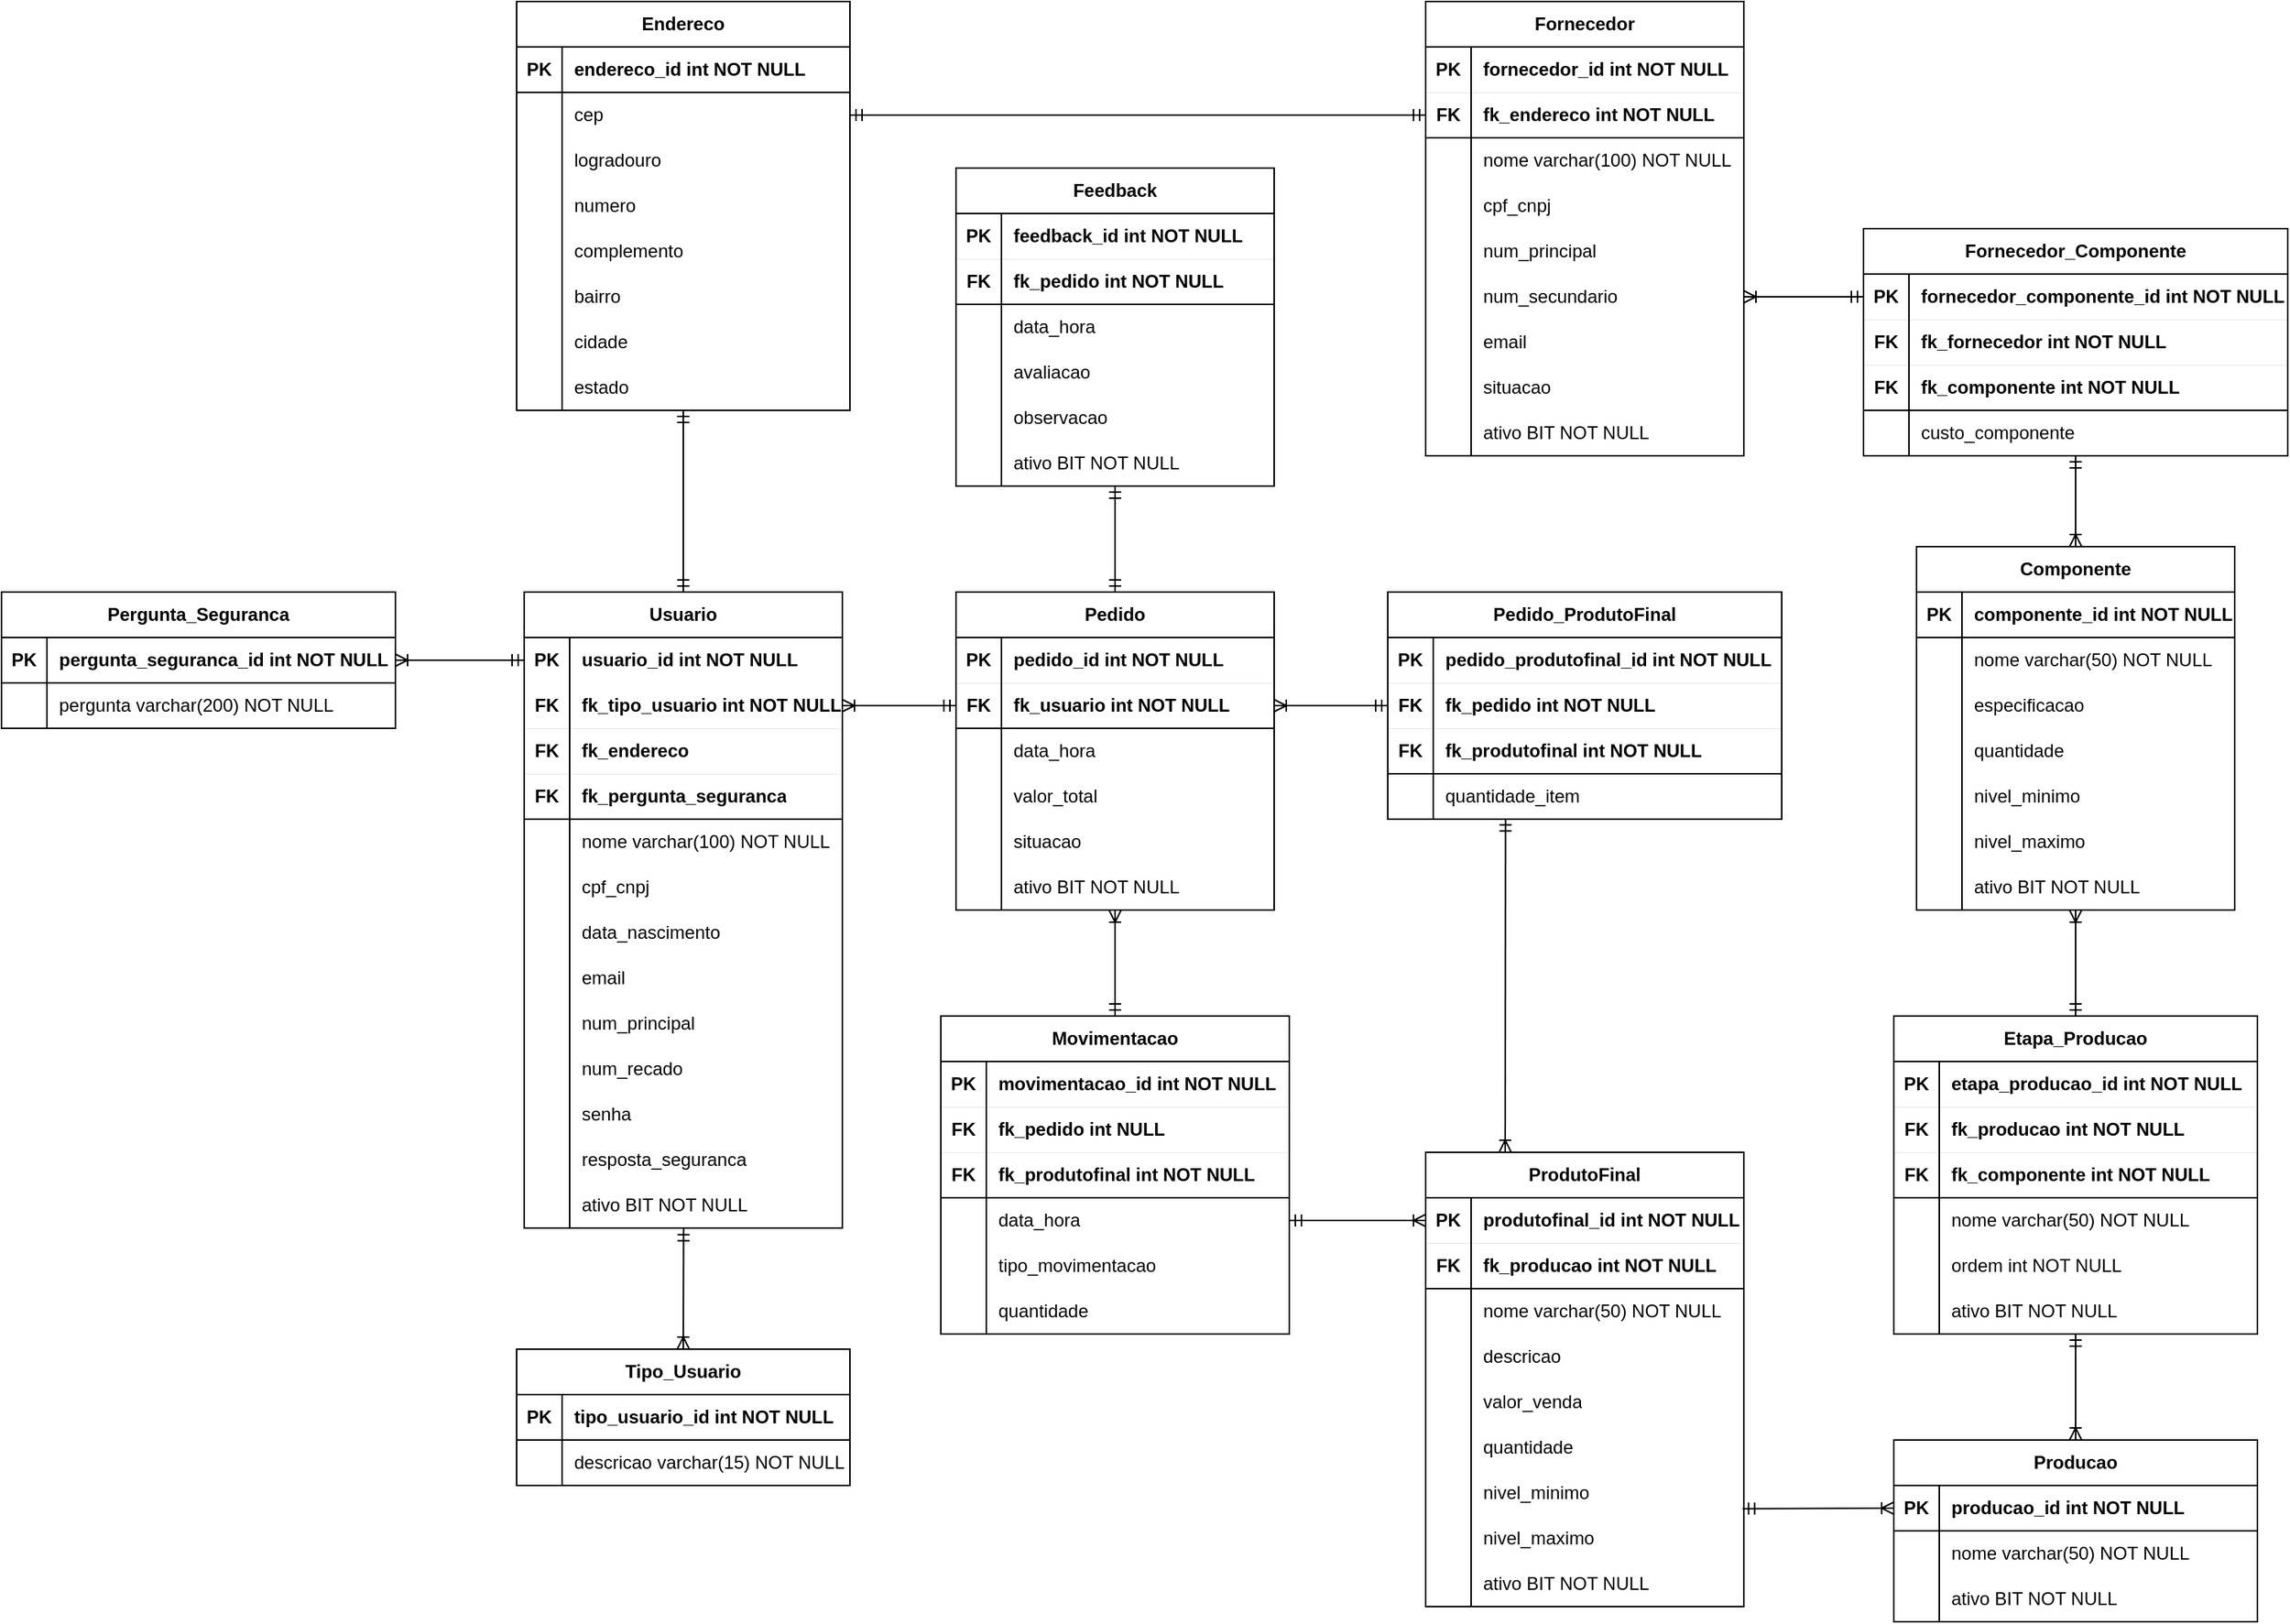 <mxfile version="26.0.16">
  <diagram id="R2lEEEUBdFMjLlhIrx00" name="Page-1">
    <mxGraphModel dx="2605" dy="968" grid="1" gridSize="10" guides="1" tooltips="1" connect="1" arrows="1" fold="1" page="1" pageScale="1" pageWidth="1169" pageHeight="827" background="#FFFFFF" math="0" shadow="0" extFonts="Permanent Marker^https://fonts.googleapis.com/css?family=Permanent+Marker">
      <root>
        <mxCell id="0" />
        <mxCell id="1" parent="0" />
        <mxCell id="wj-FnxPIu2WhbEI9ZNTK-93" value="Usuario" style="shape=table;startSize=30;container=1;collapsible=1;childLayout=tableLayout;fixedRows=1;rowLines=0;fontStyle=1;align=center;resizeLast=1;html=1;whiteSpace=wrap;" parent="1" vertex="1">
          <mxGeometry x="-824" y="390" width="210" height="420" as="geometry" />
        </mxCell>
        <mxCell id="wj-FnxPIu2WhbEI9ZNTK-94" value="" style="shape=tableRow;horizontal=0;startSize=0;swimlaneHead=0;swimlaneBody=0;fillColor=none;collapsible=0;dropTarget=0;points=[[0,0.5],[1,0.5]];portConstraint=eastwest;top=0;left=0;right=0;bottom=0;html=1;" parent="wj-FnxPIu2WhbEI9ZNTK-93" vertex="1">
          <mxGeometry y="30" width="210" height="30" as="geometry" />
        </mxCell>
        <mxCell id="wj-FnxPIu2WhbEI9ZNTK-95" value="PK" style="shape=partialRectangle;connectable=0;fillColor=none;top=0;left=0;bottom=0;right=0;fontStyle=1;overflow=hidden;html=1;whiteSpace=wrap;" parent="wj-FnxPIu2WhbEI9ZNTK-94" vertex="1">
          <mxGeometry width="30" height="30" as="geometry">
            <mxRectangle width="30" height="30" as="alternateBounds" />
          </mxGeometry>
        </mxCell>
        <mxCell id="wj-FnxPIu2WhbEI9ZNTK-96" value="usuario_id int NOT NULL" style="shape=partialRectangle;connectable=0;fillColor=none;top=0;left=0;bottom=0;right=0;align=left;spacingLeft=6;fontStyle=1;overflow=hidden;html=1;whiteSpace=wrap;" parent="wj-FnxPIu2WhbEI9ZNTK-94" vertex="1">
          <mxGeometry x="30" width="180" height="30" as="geometry">
            <mxRectangle width="180" height="30" as="alternateBounds" />
          </mxGeometry>
        </mxCell>
        <mxCell id="wj-FnxPIu2WhbEI9ZNTK-97" value="" style="shape=tableRow;horizontal=0;startSize=0;swimlaneHead=0;swimlaneBody=0;fillColor=none;collapsible=0;dropTarget=0;points=[[0,0.5],[1,0.5]];portConstraint=eastwest;top=0;left=0;right=0;bottom=1;html=1;strokeWidth=0;" parent="wj-FnxPIu2WhbEI9ZNTK-93" vertex="1">
          <mxGeometry y="60" width="210" height="30" as="geometry" />
        </mxCell>
        <mxCell id="wj-FnxPIu2WhbEI9ZNTK-98" value="FK" style="shape=partialRectangle;connectable=0;fillColor=none;top=0;left=0;bottom=0;right=0;fontStyle=1;overflow=hidden;html=1;whiteSpace=wrap;" parent="wj-FnxPIu2WhbEI9ZNTK-97" vertex="1">
          <mxGeometry width="30" height="30" as="geometry">
            <mxRectangle width="30" height="30" as="alternateBounds" />
          </mxGeometry>
        </mxCell>
        <mxCell id="wj-FnxPIu2WhbEI9ZNTK-99" value="&lt;span style=&quot;text-wrap-mode: nowrap;&quot;&gt;fk_tipo_usuario&amp;nbsp;&lt;/span&gt;int NOT NULL" style="shape=partialRectangle;connectable=0;fillColor=none;top=0;left=0;bottom=0;right=0;align=left;spacingLeft=6;fontStyle=1;overflow=hidden;html=1;whiteSpace=wrap;" parent="wj-FnxPIu2WhbEI9ZNTK-97" vertex="1">
          <mxGeometry x="30" width="180" height="30" as="geometry">
            <mxRectangle width="180" height="30" as="alternateBounds" />
          </mxGeometry>
        </mxCell>
        <mxCell id="6EAZw1cScG37QKdTQZMI-19" style="shape=tableRow;horizontal=0;startSize=0;swimlaneHead=0;swimlaneBody=0;fillColor=none;collapsible=0;dropTarget=0;points=[[0,0.5],[1,0.5]];portConstraint=eastwest;top=0;left=0;right=0;bottom=1;html=1;strokeWidth=0;" parent="wj-FnxPIu2WhbEI9ZNTK-93" vertex="1">
          <mxGeometry y="90" width="210" height="30" as="geometry" />
        </mxCell>
        <mxCell id="6EAZw1cScG37QKdTQZMI-20" value="FK" style="shape=partialRectangle;connectable=0;fillColor=none;top=0;left=0;bottom=0;right=0;fontStyle=1;overflow=hidden;html=1;whiteSpace=wrap;" parent="6EAZw1cScG37QKdTQZMI-19" vertex="1">
          <mxGeometry width="30" height="30" as="geometry">
            <mxRectangle width="30" height="30" as="alternateBounds" />
          </mxGeometry>
        </mxCell>
        <mxCell id="6EAZw1cScG37QKdTQZMI-21" value="fk_endereco" style="shape=partialRectangle;connectable=0;fillColor=none;top=0;left=0;bottom=0;right=0;align=left;spacingLeft=6;fontStyle=1;overflow=hidden;html=1;whiteSpace=wrap;" parent="6EAZw1cScG37QKdTQZMI-19" vertex="1">
          <mxGeometry x="30" width="180" height="30" as="geometry">
            <mxRectangle width="180" height="30" as="alternateBounds" />
          </mxGeometry>
        </mxCell>
        <mxCell id="6EAZw1cScG37QKdTQZMI-52" style="shape=tableRow;horizontal=0;startSize=0;swimlaneHead=0;swimlaneBody=0;fillColor=none;collapsible=0;dropTarget=0;points=[[0,0.5],[1,0.5]];portConstraint=eastwest;top=0;left=0;right=0;bottom=1;html=1;" parent="wj-FnxPIu2WhbEI9ZNTK-93" vertex="1">
          <mxGeometry y="120" width="210" height="30" as="geometry" />
        </mxCell>
        <mxCell id="6EAZw1cScG37QKdTQZMI-53" value="FK" style="shape=partialRectangle;connectable=0;fillColor=none;top=0;left=0;bottom=0;right=0;fontStyle=1;overflow=hidden;html=1;whiteSpace=wrap;" parent="6EAZw1cScG37QKdTQZMI-52" vertex="1">
          <mxGeometry width="30" height="30" as="geometry">
            <mxRectangle width="30" height="30" as="alternateBounds" />
          </mxGeometry>
        </mxCell>
        <mxCell id="6EAZw1cScG37QKdTQZMI-54" value="fk_pergunta_seguranca" style="shape=partialRectangle;connectable=0;fillColor=none;top=0;left=0;bottom=0;right=0;align=left;spacingLeft=6;fontStyle=1;overflow=hidden;html=1;whiteSpace=wrap;" parent="6EAZw1cScG37QKdTQZMI-52" vertex="1">
          <mxGeometry x="30" width="180" height="30" as="geometry">
            <mxRectangle width="180" height="30" as="alternateBounds" />
          </mxGeometry>
        </mxCell>
        <mxCell id="wj-FnxPIu2WhbEI9ZNTK-100" value="" style="shape=tableRow;horizontal=0;startSize=0;swimlaneHead=0;swimlaneBody=0;fillColor=none;collapsible=0;dropTarget=0;points=[[0,0.5],[1,0.5]];portConstraint=eastwest;top=0;left=0;right=0;bottom=0;html=1;" parent="wj-FnxPIu2WhbEI9ZNTK-93" vertex="1">
          <mxGeometry y="150" width="210" height="30" as="geometry" />
        </mxCell>
        <mxCell id="wj-FnxPIu2WhbEI9ZNTK-101" value="" style="shape=partialRectangle;connectable=0;fillColor=none;top=0;left=0;bottom=0;right=0;editable=1;overflow=hidden;html=1;whiteSpace=wrap;" parent="wj-FnxPIu2WhbEI9ZNTK-100" vertex="1">
          <mxGeometry width="30" height="30" as="geometry">
            <mxRectangle width="30" height="30" as="alternateBounds" />
          </mxGeometry>
        </mxCell>
        <mxCell id="wj-FnxPIu2WhbEI9ZNTK-102" value="nome&amp;nbsp;&lt;span style=&quot;text-wrap-mode: nowrap;&quot;&gt;varchar(100) NOT NULL&lt;/span&gt;" style="shape=partialRectangle;connectable=0;fillColor=none;top=0;left=0;bottom=0;right=0;align=left;spacingLeft=6;overflow=hidden;html=1;whiteSpace=wrap;" parent="wj-FnxPIu2WhbEI9ZNTK-100" vertex="1">
          <mxGeometry x="30" width="180" height="30" as="geometry">
            <mxRectangle width="180" height="30" as="alternateBounds" />
          </mxGeometry>
        </mxCell>
        <mxCell id="wj-FnxPIu2WhbEI9ZNTK-106" style="shape=tableRow;horizontal=0;startSize=0;swimlaneHead=0;swimlaneBody=0;fillColor=none;collapsible=0;dropTarget=0;points=[[0,0.5],[1,0.5]];portConstraint=eastwest;top=0;left=0;right=0;bottom=0;html=1;" parent="wj-FnxPIu2WhbEI9ZNTK-93" vertex="1">
          <mxGeometry y="180" width="210" height="30" as="geometry" />
        </mxCell>
        <mxCell id="wj-FnxPIu2WhbEI9ZNTK-107" style="shape=partialRectangle;connectable=0;fillColor=none;top=0;left=0;bottom=0;right=0;editable=1;overflow=hidden;html=1;whiteSpace=wrap;" parent="wj-FnxPIu2WhbEI9ZNTK-106" vertex="1">
          <mxGeometry width="30" height="30" as="geometry">
            <mxRectangle width="30" height="30" as="alternateBounds" />
          </mxGeometry>
        </mxCell>
        <mxCell id="wj-FnxPIu2WhbEI9ZNTK-108" value="cpf_cnpj" style="shape=partialRectangle;connectable=0;fillColor=none;top=0;left=0;bottom=0;right=0;align=left;spacingLeft=6;overflow=hidden;html=1;whiteSpace=wrap;" parent="wj-FnxPIu2WhbEI9ZNTK-106" vertex="1">
          <mxGeometry x="30" width="180" height="30" as="geometry">
            <mxRectangle width="180" height="30" as="alternateBounds" />
          </mxGeometry>
        </mxCell>
        <mxCell id="wj-FnxPIu2WhbEI9ZNTK-109" style="shape=tableRow;horizontal=0;startSize=0;swimlaneHead=0;swimlaneBody=0;fillColor=none;collapsible=0;dropTarget=0;points=[[0,0.5],[1,0.5]];portConstraint=eastwest;top=0;left=0;right=0;bottom=0;html=1;" parent="wj-FnxPIu2WhbEI9ZNTK-93" vertex="1">
          <mxGeometry y="210" width="210" height="30" as="geometry" />
        </mxCell>
        <mxCell id="wj-FnxPIu2WhbEI9ZNTK-110" style="shape=partialRectangle;connectable=0;fillColor=none;top=0;left=0;bottom=0;right=0;editable=1;overflow=hidden;html=1;whiteSpace=wrap;" parent="wj-FnxPIu2WhbEI9ZNTK-109" vertex="1">
          <mxGeometry width="30" height="30" as="geometry">
            <mxRectangle width="30" height="30" as="alternateBounds" />
          </mxGeometry>
        </mxCell>
        <mxCell id="wj-FnxPIu2WhbEI9ZNTK-111" value="data_nascimento" style="shape=partialRectangle;connectable=0;fillColor=none;top=0;left=0;bottom=0;right=0;align=left;spacingLeft=6;overflow=hidden;html=1;whiteSpace=wrap;" parent="wj-FnxPIu2WhbEI9ZNTK-109" vertex="1">
          <mxGeometry x="30" width="180" height="30" as="geometry">
            <mxRectangle width="180" height="30" as="alternateBounds" />
          </mxGeometry>
        </mxCell>
        <mxCell id="wj-FnxPIu2WhbEI9ZNTK-121" style="shape=tableRow;horizontal=0;startSize=0;swimlaneHead=0;swimlaneBody=0;fillColor=none;collapsible=0;dropTarget=0;points=[[0,0.5],[1,0.5]];portConstraint=eastwest;top=0;left=0;right=0;bottom=0;html=1;" parent="wj-FnxPIu2WhbEI9ZNTK-93" vertex="1">
          <mxGeometry y="240" width="210" height="30" as="geometry" />
        </mxCell>
        <mxCell id="wj-FnxPIu2WhbEI9ZNTK-122" style="shape=partialRectangle;connectable=0;fillColor=none;top=0;left=0;bottom=0;right=0;editable=1;overflow=hidden;html=1;whiteSpace=wrap;" parent="wj-FnxPIu2WhbEI9ZNTK-121" vertex="1">
          <mxGeometry width="30" height="30" as="geometry">
            <mxRectangle width="30" height="30" as="alternateBounds" />
          </mxGeometry>
        </mxCell>
        <mxCell id="wj-FnxPIu2WhbEI9ZNTK-123" value="email" style="shape=partialRectangle;connectable=0;fillColor=none;top=0;left=0;bottom=0;right=0;align=left;spacingLeft=6;overflow=hidden;html=1;whiteSpace=wrap;" parent="wj-FnxPIu2WhbEI9ZNTK-121" vertex="1">
          <mxGeometry x="30" width="180" height="30" as="geometry">
            <mxRectangle width="180" height="30" as="alternateBounds" />
          </mxGeometry>
        </mxCell>
        <mxCell id="wj-FnxPIu2WhbEI9ZNTK-118" style="shape=tableRow;horizontal=0;startSize=0;swimlaneHead=0;swimlaneBody=0;fillColor=none;collapsible=0;dropTarget=0;points=[[0,0.5],[1,0.5]];portConstraint=eastwest;top=0;left=0;right=0;bottom=0;html=1;" parent="wj-FnxPIu2WhbEI9ZNTK-93" vertex="1">
          <mxGeometry y="270" width="210" height="30" as="geometry" />
        </mxCell>
        <mxCell id="wj-FnxPIu2WhbEI9ZNTK-119" style="shape=partialRectangle;connectable=0;fillColor=none;top=0;left=0;bottom=0;right=0;editable=1;overflow=hidden;html=1;whiteSpace=wrap;" parent="wj-FnxPIu2WhbEI9ZNTK-118" vertex="1">
          <mxGeometry width="30" height="30" as="geometry">
            <mxRectangle width="30" height="30" as="alternateBounds" />
          </mxGeometry>
        </mxCell>
        <mxCell id="wj-FnxPIu2WhbEI9ZNTK-120" value="num_principal" style="shape=partialRectangle;connectable=0;fillColor=none;top=0;left=0;bottom=0;right=0;align=left;spacingLeft=6;overflow=hidden;html=1;whiteSpace=wrap;" parent="wj-FnxPIu2WhbEI9ZNTK-118" vertex="1">
          <mxGeometry x="30" width="180" height="30" as="geometry">
            <mxRectangle width="180" height="30" as="alternateBounds" />
          </mxGeometry>
        </mxCell>
        <mxCell id="wj-FnxPIu2WhbEI9ZNTK-115" style="shape=tableRow;horizontal=0;startSize=0;swimlaneHead=0;swimlaneBody=0;fillColor=none;collapsible=0;dropTarget=0;points=[[0,0.5],[1,0.5]];portConstraint=eastwest;top=0;left=0;right=0;bottom=0;html=1;" parent="wj-FnxPIu2WhbEI9ZNTK-93" vertex="1">
          <mxGeometry y="300" width="210" height="30" as="geometry" />
        </mxCell>
        <mxCell id="wj-FnxPIu2WhbEI9ZNTK-116" style="shape=partialRectangle;connectable=0;fillColor=none;top=0;left=0;bottom=0;right=0;editable=1;overflow=hidden;html=1;whiteSpace=wrap;" parent="wj-FnxPIu2WhbEI9ZNTK-115" vertex="1">
          <mxGeometry width="30" height="30" as="geometry">
            <mxRectangle width="30" height="30" as="alternateBounds" />
          </mxGeometry>
        </mxCell>
        <mxCell id="wj-FnxPIu2WhbEI9ZNTK-117" value="num_recado" style="shape=partialRectangle;connectable=0;fillColor=none;top=0;left=0;bottom=0;right=0;align=left;spacingLeft=6;overflow=hidden;html=1;whiteSpace=wrap;" parent="wj-FnxPIu2WhbEI9ZNTK-115" vertex="1">
          <mxGeometry x="30" width="180" height="30" as="geometry">
            <mxRectangle width="180" height="30" as="alternateBounds" />
          </mxGeometry>
        </mxCell>
        <mxCell id="wj-FnxPIu2WhbEI9ZNTK-127" style="shape=tableRow;horizontal=0;startSize=0;swimlaneHead=0;swimlaneBody=0;fillColor=none;collapsible=0;dropTarget=0;points=[[0,0.5],[1,0.5]];portConstraint=eastwest;top=0;left=0;right=0;bottom=0;html=1;" parent="wj-FnxPIu2WhbEI9ZNTK-93" vertex="1">
          <mxGeometry y="330" width="210" height="30" as="geometry" />
        </mxCell>
        <mxCell id="wj-FnxPIu2WhbEI9ZNTK-128" style="shape=partialRectangle;connectable=0;fillColor=none;top=0;left=0;bottom=0;right=0;editable=1;overflow=hidden;html=1;whiteSpace=wrap;" parent="wj-FnxPIu2WhbEI9ZNTK-127" vertex="1">
          <mxGeometry width="30" height="30" as="geometry">
            <mxRectangle width="30" height="30" as="alternateBounds" />
          </mxGeometry>
        </mxCell>
        <mxCell id="wj-FnxPIu2WhbEI9ZNTK-129" value="senha" style="shape=partialRectangle;connectable=0;fillColor=none;top=0;left=0;bottom=0;right=0;align=left;spacingLeft=6;overflow=hidden;html=1;whiteSpace=wrap;" parent="wj-FnxPIu2WhbEI9ZNTK-127" vertex="1">
          <mxGeometry x="30" width="180" height="30" as="geometry">
            <mxRectangle width="180" height="30" as="alternateBounds" />
          </mxGeometry>
        </mxCell>
        <mxCell id="wj-FnxPIu2WhbEI9ZNTK-124" style="shape=tableRow;horizontal=0;startSize=0;swimlaneHead=0;swimlaneBody=0;fillColor=none;collapsible=0;dropTarget=0;points=[[0,0.5],[1,0.5]];portConstraint=eastwest;top=0;left=0;right=0;bottom=0;html=1;" parent="wj-FnxPIu2WhbEI9ZNTK-93" vertex="1">
          <mxGeometry y="360" width="210" height="30" as="geometry" />
        </mxCell>
        <mxCell id="wj-FnxPIu2WhbEI9ZNTK-125" style="shape=partialRectangle;connectable=0;fillColor=none;top=0;left=0;bottom=0;right=0;editable=1;overflow=hidden;html=1;whiteSpace=wrap;" parent="wj-FnxPIu2WhbEI9ZNTK-124" vertex="1">
          <mxGeometry width="30" height="30" as="geometry">
            <mxRectangle width="30" height="30" as="alternateBounds" />
          </mxGeometry>
        </mxCell>
        <mxCell id="wj-FnxPIu2WhbEI9ZNTK-126" value="resposta_seguranca" style="shape=partialRectangle;connectable=0;fillColor=none;top=0;left=0;bottom=0;right=0;align=left;spacingLeft=6;overflow=hidden;html=1;whiteSpace=wrap;" parent="wj-FnxPIu2WhbEI9ZNTK-124" vertex="1">
          <mxGeometry x="30" width="180" height="30" as="geometry">
            <mxRectangle width="180" height="30" as="alternateBounds" />
          </mxGeometry>
        </mxCell>
        <mxCell id="So9Jq1RZRbZzuVs3-01q-1" style="shape=tableRow;horizontal=0;startSize=0;swimlaneHead=0;swimlaneBody=0;fillColor=none;collapsible=0;dropTarget=0;points=[[0,0.5],[1,0.5]];portConstraint=eastwest;top=0;left=0;right=0;bottom=0;html=1;" vertex="1" parent="wj-FnxPIu2WhbEI9ZNTK-93">
          <mxGeometry y="390" width="210" height="30" as="geometry" />
        </mxCell>
        <mxCell id="So9Jq1RZRbZzuVs3-01q-2" style="shape=partialRectangle;connectable=0;fillColor=none;top=0;left=0;bottom=0;right=0;editable=1;overflow=hidden;html=1;whiteSpace=wrap;" vertex="1" parent="So9Jq1RZRbZzuVs3-01q-1">
          <mxGeometry width="30" height="30" as="geometry">
            <mxRectangle width="30" height="30" as="alternateBounds" />
          </mxGeometry>
        </mxCell>
        <mxCell id="So9Jq1RZRbZzuVs3-01q-3" value="ativo BIT NOT NULL" style="shape=partialRectangle;connectable=0;fillColor=none;top=0;left=0;bottom=0;right=0;align=left;spacingLeft=6;overflow=hidden;html=1;whiteSpace=wrap;" vertex="1" parent="So9Jq1RZRbZzuVs3-01q-1">
          <mxGeometry x="30" width="180" height="30" as="geometry">
            <mxRectangle width="180" height="30" as="alternateBounds" />
          </mxGeometry>
        </mxCell>
        <mxCell id="wj-FnxPIu2WhbEI9ZNTK-170" value="&lt;span style=&quot;text-wrap-mode: nowrap;&quot;&gt;Tipo_Usuario&lt;/span&gt;" style="shape=table;startSize=30;container=1;collapsible=1;childLayout=tableLayout;fixedRows=1;rowLines=0;fontStyle=1;align=center;resizeLast=1;html=1;whiteSpace=wrap;" parent="1" vertex="1">
          <mxGeometry x="-829" y="890" width="220" height="90" as="geometry" />
        </mxCell>
        <mxCell id="wj-FnxPIu2WhbEI9ZNTK-174" value="" style="shape=tableRow;horizontal=0;startSize=0;swimlaneHead=0;swimlaneBody=0;fillColor=none;collapsible=0;dropTarget=0;points=[[0,0.5],[1,0.5]];portConstraint=eastwest;top=0;left=0;right=0;bottom=1;html=1;" parent="wj-FnxPIu2WhbEI9ZNTK-170" vertex="1">
          <mxGeometry y="30" width="220" height="30" as="geometry" />
        </mxCell>
        <mxCell id="wj-FnxPIu2WhbEI9ZNTK-175" value="PK" style="shape=partialRectangle;connectable=0;fillColor=none;top=0;left=0;bottom=0;right=0;fontStyle=1;overflow=hidden;html=1;whiteSpace=wrap;" parent="wj-FnxPIu2WhbEI9ZNTK-174" vertex="1">
          <mxGeometry width="30" height="30" as="geometry">
            <mxRectangle width="30" height="30" as="alternateBounds" />
          </mxGeometry>
        </mxCell>
        <mxCell id="wj-FnxPIu2WhbEI9ZNTK-176" value="&lt;span style=&quot;text-wrap-mode: nowrap;&quot;&gt;tipo_usuario_id int NOT NULL&lt;/span&gt;" style="shape=partialRectangle;connectable=0;fillColor=none;top=0;left=0;bottom=0;right=0;align=left;spacingLeft=6;fontStyle=1;overflow=hidden;html=1;whiteSpace=wrap;" parent="wj-FnxPIu2WhbEI9ZNTK-174" vertex="1">
          <mxGeometry x="30" width="190" height="30" as="geometry">
            <mxRectangle width="190" height="30" as="alternateBounds" />
          </mxGeometry>
        </mxCell>
        <mxCell id="wj-FnxPIu2WhbEI9ZNTK-177" value="" style="shape=tableRow;horizontal=0;startSize=0;swimlaneHead=0;swimlaneBody=0;fillColor=none;collapsible=0;dropTarget=0;points=[[0,0.5],[1,0.5]];portConstraint=eastwest;top=0;left=0;right=0;bottom=0;html=1;" parent="wj-FnxPIu2WhbEI9ZNTK-170" vertex="1">
          <mxGeometry y="60" width="220" height="30" as="geometry" />
        </mxCell>
        <mxCell id="wj-FnxPIu2WhbEI9ZNTK-178" value="" style="shape=partialRectangle;connectable=0;fillColor=none;top=0;left=0;bottom=0;right=0;editable=1;overflow=hidden;html=1;whiteSpace=wrap;" parent="wj-FnxPIu2WhbEI9ZNTK-177" vertex="1">
          <mxGeometry width="30" height="30" as="geometry">
            <mxRectangle width="30" height="30" as="alternateBounds" />
          </mxGeometry>
        </mxCell>
        <mxCell id="wj-FnxPIu2WhbEI9ZNTK-179" value="&lt;span style=&quot;text-wrap-mode: nowrap;&quot;&gt;descricao varchar(15) NOT NULL&lt;/span&gt;" style="shape=partialRectangle;connectable=0;fillColor=none;top=0;left=0;bottom=0;right=0;align=left;spacingLeft=6;overflow=hidden;html=1;whiteSpace=wrap;" parent="wj-FnxPIu2WhbEI9ZNTK-177" vertex="1">
          <mxGeometry x="30" width="190" height="30" as="geometry">
            <mxRectangle width="190" height="30" as="alternateBounds" />
          </mxGeometry>
        </mxCell>
        <mxCell id="wj-FnxPIu2WhbEI9ZNTK-207" value="&lt;span style=&quot;text-wrap-mode: nowrap;&quot;&gt;Feedback&lt;/span&gt;" style="shape=table;startSize=30;container=1;collapsible=1;childLayout=tableLayout;fixedRows=1;rowLines=0;fontStyle=1;align=center;resizeLast=1;html=1;whiteSpace=wrap;" parent="1" vertex="1">
          <mxGeometry x="-539" y="110" width="210" height="210" as="geometry" />
        </mxCell>
        <mxCell id="wj-FnxPIu2WhbEI9ZNTK-208" value="" style="shape=tableRow;horizontal=0;startSize=0;swimlaneHead=0;swimlaneBody=0;fillColor=none;collapsible=0;dropTarget=0;points=[[0,0.5],[1,0.5]];portConstraint=eastwest;top=0;left=0;right=0;bottom=1;html=1;strokeWidth=0;" parent="wj-FnxPIu2WhbEI9ZNTK-207" vertex="1">
          <mxGeometry y="30" width="210" height="30" as="geometry" />
        </mxCell>
        <mxCell id="wj-FnxPIu2WhbEI9ZNTK-209" value="PK" style="shape=partialRectangle;connectable=0;fillColor=none;top=0;left=0;bottom=0;right=0;fontStyle=1;overflow=hidden;html=1;whiteSpace=wrap;" parent="wj-FnxPIu2WhbEI9ZNTK-208" vertex="1">
          <mxGeometry width="30" height="30" as="geometry">
            <mxRectangle width="30" height="30" as="alternateBounds" />
          </mxGeometry>
        </mxCell>
        <mxCell id="wj-FnxPIu2WhbEI9ZNTK-210" value="&lt;span style=&quot;text-wrap-mode: nowrap;&quot;&gt;feedback_id int NOT NULL&lt;/span&gt;" style="shape=partialRectangle;connectable=0;fillColor=none;top=0;left=0;bottom=0;right=0;align=left;spacingLeft=6;fontStyle=1;overflow=hidden;html=1;whiteSpace=wrap;" parent="wj-FnxPIu2WhbEI9ZNTK-208" vertex="1">
          <mxGeometry x="30" width="180" height="30" as="geometry">
            <mxRectangle width="180" height="30" as="alternateBounds" />
          </mxGeometry>
        </mxCell>
        <mxCell id="wj-FnxPIu2WhbEI9ZNTK-233" style="shape=tableRow;horizontal=0;startSize=0;swimlaneHead=0;swimlaneBody=0;fillColor=none;collapsible=0;dropTarget=0;points=[[0,0.5],[1,0.5]];portConstraint=eastwest;top=0;left=0;right=0;bottom=1;html=1;" parent="wj-FnxPIu2WhbEI9ZNTK-207" vertex="1">
          <mxGeometry y="60" width="210" height="30" as="geometry" />
        </mxCell>
        <mxCell id="wj-FnxPIu2WhbEI9ZNTK-234" value="FK" style="shape=partialRectangle;connectable=0;fillColor=none;top=0;left=0;bottom=0;right=0;fontStyle=1;overflow=hidden;html=1;whiteSpace=wrap;" parent="wj-FnxPIu2WhbEI9ZNTK-233" vertex="1">
          <mxGeometry width="30" height="30" as="geometry">
            <mxRectangle width="30" height="30" as="alternateBounds" />
          </mxGeometry>
        </mxCell>
        <mxCell id="wj-FnxPIu2WhbEI9ZNTK-235" value="fk_pedido int NOT NULL" style="shape=partialRectangle;connectable=0;fillColor=none;top=0;left=0;bottom=0;right=0;align=left;spacingLeft=6;fontStyle=1;overflow=hidden;html=1;whiteSpace=wrap;" parent="wj-FnxPIu2WhbEI9ZNTK-233" vertex="1">
          <mxGeometry x="30" width="180" height="30" as="geometry">
            <mxRectangle width="180" height="30" as="alternateBounds" />
          </mxGeometry>
        </mxCell>
        <mxCell id="wj-FnxPIu2WhbEI9ZNTK-211" value="" style="shape=tableRow;horizontal=0;startSize=0;swimlaneHead=0;swimlaneBody=0;fillColor=none;collapsible=0;dropTarget=0;points=[[0,0.5],[1,0.5]];portConstraint=eastwest;top=0;left=0;right=0;bottom=0;html=1;" parent="wj-FnxPIu2WhbEI9ZNTK-207" vertex="1">
          <mxGeometry y="90" width="210" height="30" as="geometry" />
        </mxCell>
        <mxCell id="wj-FnxPIu2WhbEI9ZNTK-212" value="" style="shape=partialRectangle;connectable=0;fillColor=none;top=0;left=0;bottom=0;right=0;editable=1;overflow=hidden;html=1;whiteSpace=wrap;" parent="wj-FnxPIu2WhbEI9ZNTK-211" vertex="1">
          <mxGeometry width="30" height="30" as="geometry">
            <mxRectangle width="30" height="30" as="alternateBounds" />
          </mxGeometry>
        </mxCell>
        <mxCell id="wj-FnxPIu2WhbEI9ZNTK-213" value="&lt;span style=&quot;text-wrap-mode: nowrap;&quot;&gt;data_hora&lt;/span&gt;" style="shape=partialRectangle;connectable=0;fillColor=none;top=0;left=0;bottom=0;right=0;align=left;spacingLeft=6;overflow=hidden;html=1;whiteSpace=wrap;" parent="wj-FnxPIu2WhbEI9ZNTK-211" vertex="1">
          <mxGeometry x="30" width="180" height="30" as="geometry">
            <mxRectangle width="180" height="30" as="alternateBounds" />
          </mxGeometry>
        </mxCell>
        <mxCell id="wj-FnxPIu2WhbEI9ZNTK-249" style="shape=tableRow;horizontal=0;startSize=0;swimlaneHead=0;swimlaneBody=0;fillColor=none;collapsible=0;dropTarget=0;points=[[0,0.5],[1,0.5]];portConstraint=eastwest;top=0;left=0;right=0;bottom=0;html=1;" parent="wj-FnxPIu2WhbEI9ZNTK-207" vertex="1">
          <mxGeometry y="120" width="210" height="30" as="geometry" />
        </mxCell>
        <mxCell id="wj-FnxPIu2WhbEI9ZNTK-250" style="shape=partialRectangle;connectable=0;fillColor=none;top=0;left=0;bottom=0;right=0;editable=1;overflow=hidden;html=1;whiteSpace=wrap;" parent="wj-FnxPIu2WhbEI9ZNTK-249" vertex="1">
          <mxGeometry width="30" height="30" as="geometry">
            <mxRectangle width="30" height="30" as="alternateBounds" />
          </mxGeometry>
        </mxCell>
        <mxCell id="wj-FnxPIu2WhbEI9ZNTK-251" value="avaliacao" style="shape=partialRectangle;connectable=0;fillColor=none;top=0;left=0;bottom=0;right=0;align=left;spacingLeft=6;overflow=hidden;html=1;whiteSpace=wrap;" parent="wj-FnxPIu2WhbEI9ZNTK-249" vertex="1">
          <mxGeometry x="30" width="180" height="30" as="geometry">
            <mxRectangle width="180" height="30" as="alternateBounds" />
          </mxGeometry>
        </mxCell>
        <mxCell id="wj-FnxPIu2WhbEI9ZNTK-246" style="shape=tableRow;horizontal=0;startSize=0;swimlaneHead=0;swimlaneBody=0;fillColor=none;collapsible=0;dropTarget=0;points=[[0,0.5],[1,0.5]];portConstraint=eastwest;top=0;left=0;right=0;bottom=0;html=1;" parent="wj-FnxPIu2WhbEI9ZNTK-207" vertex="1">
          <mxGeometry y="150" width="210" height="30" as="geometry" />
        </mxCell>
        <mxCell id="wj-FnxPIu2WhbEI9ZNTK-247" style="shape=partialRectangle;connectable=0;fillColor=none;top=0;left=0;bottom=0;right=0;editable=1;overflow=hidden;html=1;whiteSpace=wrap;" parent="wj-FnxPIu2WhbEI9ZNTK-246" vertex="1">
          <mxGeometry width="30" height="30" as="geometry">
            <mxRectangle width="30" height="30" as="alternateBounds" />
          </mxGeometry>
        </mxCell>
        <mxCell id="wj-FnxPIu2WhbEI9ZNTK-248" value="observacao" style="shape=partialRectangle;connectable=0;fillColor=none;top=0;left=0;bottom=0;right=0;align=left;spacingLeft=6;overflow=hidden;html=1;whiteSpace=wrap;" parent="wj-FnxPIu2WhbEI9ZNTK-246" vertex="1">
          <mxGeometry x="30" width="180" height="30" as="geometry">
            <mxRectangle width="180" height="30" as="alternateBounds" />
          </mxGeometry>
        </mxCell>
        <mxCell id="So9Jq1RZRbZzuVs3-01q-19" style="shape=tableRow;horizontal=0;startSize=0;swimlaneHead=0;swimlaneBody=0;fillColor=none;collapsible=0;dropTarget=0;points=[[0,0.5],[1,0.5]];portConstraint=eastwest;top=0;left=0;right=0;bottom=0;html=1;" vertex="1" parent="wj-FnxPIu2WhbEI9ZNTK-207">
          <mxGeometry y="180" width="210" height="30" as="geometry" />
        </mxCell>
        <mxCell id="So9Jq1RZRbZzuVs3-01q-20" style="shape=partialRectangle;connectable=0;fillColor=none;top=0;left=0;bottom=0;right=0;editable=1;overflow=hidden;html=1;whiteSpace=wrap;" vertex="1" parent="So9Jq1RZRbZzuVs3-01q-19">
          <mxGeometry width="30" height="30" as="geometry">
            <mxRectangle width="30" height="30" as="alternateBounds" />
          </mxGeometry>
        </mxCell>
        <mxCell id="So9Jq1RZRbZzuVs3-01q-21" value="ativo BIT NOT NULL" style="shape=partialRectangle;connectable=0;fillColor=none;top=0;left=0;bottom=0;right=0;align=left;spacingLeft=6;overflow=hidden;html=1;whiteSpace=wrap;" vertex="1" parent="So9Jq1RZRbZzuVs3-01q-19">
          <mxGeometry x="30" width="180" height="30" as="geometry">
            <mxRectangle width="180" height="30" as="alternateBounds" />
          </mxGeometry>
        </mxCell>
        <mxCell id="wj-FnxPIu2WhbEI9ZNTK-236" value="&lt;span style=&quot;text-wrap-mode: nowrap;&quot;&gt;Pedido&lt;/span&gt;" style="shape=table;startSize=30;container=1;collapsible=1;childLayout=tableLayout;fixedRows=1;rowLines=0;fontStyle=1;align=center;resizeLast=1;html=1;whiteSpace=wrap;" parent="1" vertex="1">
          <mxGeometry x="-539" y="390" width="210" height="210" as="geometry" />
        </mxCell>
        <mxCell id="wj-FnxPIu2WhbEI9ZNTK-237" value="" style="shape=tableRow;horizontal=0;startSize=0;swimlaneHead=0;swimlaneBody=0;fillColor=none;collapsible=0;dropTarget=0;points=[[0,0.5],[1,0.5]];portConstraint=eastwest;top=0;left=0;right=0;bottom=1;html=1;strokeWidth=0;" parent="wj-FnxPIu2WhbEI9ZNTK-236" vertex="1">
          <mxGeometry y="30" width="210" height="30" as="geometry" />
        </mxCell>
        <mxCell id="wj-FnxPIu2WhbEI9ZNTK-238" value="PK" style="shape=partialRectangle;connectable=0;fillColor=none;top=0;left=0;bottom=0;right=0;fontStyle=1;overflow=hidden;html=1;whiteSpace=wrap;" parent="wj-FnxPIu2WhbEI9ZNTK-237" vertex="1">
          <mxGeometry width="30" height="30" as="geometry">
            <mxRectangle width="30" height="30" as="alternateBounds" />
          </mxGeometry>
        </mxCell>
        <mxCell id="wj-FnxPIu2WhbEI9ZNTK-239" value="&lt;span style=&quot;text-wrap-mode: nowrap;&quot;&gt;pedido_id int NOT NULL&lt;/span&gt;" style="shape=partialRectangle;connectable=0;fillColor=none;top=0;left=0;bottom=0;right=0;align=left;spacingLeft=6;fontStyle=1;overflow=hidden;html=1;whiteSpace=wrap;" parent="wj-FnxPIu2WhbEI9ZNTK-237" vertex="1">
          <mxGeometry x="30" width="180" height="30" as="geometry">
            <mxRectangle width="180" height="30" as="alternateBounds" />
          </mxGeometry>
        </mxCell>
        <mxCell id="wj-FnxPIu2WhbEI9ZNTK-240" style="shape=tableRow;horizontal=0;startSize=0;swimlaneHead=0;swimlaneBody=0;fillColor=none;collapsible=0;dropTarget=0;points=[[0,0.5],[1,0.5]];portConstraint=eastwest;top=0;left=0;right=0;bottom=1;html=1;strokeWidth=1;" parent="wj-FnxPIu2WhbEI9ZNTK-236" vertex="1">
          <mxGeometry y="60" width="210" height="30" as="geometry" />
        </mxCell>
        <mxCell id="wj-FnxPIu2WhbEI9ZNTK-241" value="FK" style="shape=partialRectangle;connectable=0;fillColor=none;top=0;left=0;bottom=0;right=0;fontStyle=1;overflow=hidden;html=1;whiteSpace=wrap;" parent="wj-FnxPIu2WhbEI9ZNTK-240" vertex="1">
          <mxGeometry width="30" height="30" as="geometry">
            <mxRectangle width="30" height="30" as="alternateBounds" />
          </mxGeometry>
        </mxCell>
        <mxCell id="wj-FnxPIu2WhbEI9ZNTK-242" value="fk_usuario int NOT NULL" style="shape=partialRectangle;connectable=0;fillColor=none;top=0;left=0;bottom=0;right=0;align=left;spacingLeft=6;fontStyle=1;overflow=hidden;html=1;whiteSpace=wrap;" parent="wj-FnxPIu2WhbEI9ZNTK-240" vertex="1">
          <mxGeometry x="30" width="180" height="30" as="geometry">
            <mxRectangle width="180" height="30" as="alternateBounds" />
          </mxGeometry>
        </mxCell>
        <mxCell id="wj-FnxPIu2WhbEI9ZNTK-243" value="" style="shape=tableRow;horizontal=0;startSize=0;swimlaneHead=0;swimlaneBody=0;fillColor=none;collapsible=0;dropTarget=0;points=[[0,0.5],[1,0.5]];portConstraint=eastwest;top=0;left=0;right=0;bottom=0;html=1;" parent="wj-FnxPIu2WhbEI9ZNTK-236" vertex="1">
          <mxGeometry y="90" width="210" height="30" as="geometry" />
        </mxCell>
        <mxCell id="wj-FnxPIu2WhbEI9ZNTK-244" value="" style="shape=partialRectangle;connectable=0;fillColor=none;top=0;left=0;bottom=0;right=0;editable=1;overflow=hidden;html=1;whiteSpace=wrap;" parent="wj-FnxPIu2WhbEI9ZNTK-243" vertex="1">
          <mxGeometry width="30" height="30" as="geometry">
            <mxRectangle width="30" height="30" as="alternateBounds" />
          </mxGeometry>
        </mxCell>
        <mxCell id="wj-FnxPIu2WhbEI9ZNTK-245" value="&lt;span style=&quot;text-wrap-mode: nowrap;&quot;&gt;data_hora&lt;/span&gt;" style="shape=partialRectangle;connectable=0;fillColor=none;top=0;left=0;bottom=0;right=0;align=left;spacingLeft=6;overflow=hidden;html=1;whiteSpace=wrap;" parent="wj-FnxPIu2WhbEI9ZNTK-243" vertex="1">
          <mxGeometry x="30" width="180" height="30" as="geometry">
            <mxRectangle width="180" height="30" as="alternateBounds" />
          </mxGeometry>
        </mxCell>
        <mxCell id="wj-FnxPIu2WhbEI9ZNTK-264" style="shape=tableRow;horizontal=0;startSize=0;swimlaneHead=0;swimlaneBody=0;fillColor=none;collapsible=0;dropTarget=0;points=[[0,0.5],[1,0.5]];portConstraint=eastwest;top=0;left=0;right=0;bottom=0;html=1;" parent="wj-FnxPIu2WhbEI9ZNTK-236" vertex="1">
          <mxGeometry y="120" width="210" height="30" as="geometry" />
        </mxCell>
        <mxCell id="wj-FnxPIu2WhbEI9ZNTK-265" style="shape=partialRectangle;connectable=0;fillColor=none;top=0;left=0;bottom=0;right=0;editable=1;overflow=hidden;html=1;whiteSpace=wrap;" parent="wj-FnxPIu2WhbEI9ZNTK-264" vertex="1">
          <mxGeometry width="30" height="30" as="geometry">
            <mxRectangle width="30" height="30" as="alternateBounds" />
          </mxGeometry>
        </mxCell>
        <mxCell id="wj-FnxPIu2WhbEI9ZNTK-266" value="valor_total" style="shape=partialRectangle;connectable=0;fillColor=none;top=0;left=0;bottom=0;right=0;align=left;spacingLeft=6;overflow=hidden;html=1;whiteSpace=wrap;" parent="wj-FnxPIu2WhbEI9ZNTK-264" vertex="1">
          <mxGeometry x="30" width="180" height="30" as="geometry">
            <mxRectangle width="180" height="30" as="alternateBounds" />
          </mxGeometry>
        </mxCell>
        <mxCell id="wj-FnxPIu2WhbEI9ZNTK-261" style="shape=tableRow;horizontal=0;startSize=0;swimlaneHead=0;swimlaneBody=0;fillColor=none;collapsible=0;dropTarget=0;points=[[0,0.5],[1,0.5]];portConstraint=eastwest;top=0;left=0;right=0;bottom=0;html=1;" parent="wj-FnxPIu2WhbEI9ZNTK-236" vertex="1">
          <mxGeometry y="150" width="210" height="30" as="geometry" />
        </mxCell>
        <mxCell id="wj-FnxPIu2WhbEI9ZNTK-262" style="shape=partialRectangle;connectable=0;fillColor=none;top=0;left=0;bottom=0;right=0;editable=1;overflow=hidden;html=1;whiteSpace=wrap;" parent="wj-FnxPIu2WhbEI9ZNTK-261" vertex="1">
          <mxGeometry width="30" height="30" as="geometry">
            <mxRectangle width="30" height="30" as="alternateBounds" />
          </mxGeometry>
        </mxCell>
        <mxCell id="wj-FnxPIu2WhbEI9ZNTK-263" value="situacao" style="shape=partialRectangle;connectable=0;fillColor=none;top=0;left=0;bottom=0;right=0;align=left;spacingLeft=6;overflow=hidden;html=1;whiteSpace=wrap;" parent="wj-FnxPIu2WhbEI9ZNTK-261" vertex="1">
          <mxGeometry x="30" width="180" height="30" as="geometry">
            <mxRectangle width="180" height="30" as="alternateBounds" />
          </mxGeometry>
        </mxCell>
        <mxCell id="So9Jq1RZRbZzuVs3-01q-22" style="shape=tableRow;horizontal=0;startSize=0;swimlaneHead=0;swimlaneBody=0;fillColor=none;collapsible=0;dropTarget=0;points=[[0,0.5],[1,0.5]];portConstraint=eastwest;top=0;left=0;right=0;bottom=0;html=1;" vertex="1" parent="wj-FnxPIu2WhbEI9ZNTK-236">
          <mxGeometry y="180" width="210" height="30" as="geometry" />
        </mxCell>
        <mxCell id="So9Jq1RZRbZzuVs3-01q-23" style="shape=partialRectangle;connectable=0;fillColor=none;top=0;left=0;bottom=0;right=0;editable=1;overflow=hidden;html=1;whiteSpace=wrap;" vertex="1" parent="So9Jq1RZRbZzuVs3-01q-22">
          <mxGeometry width="30" height="30" as="geometry">
            <mxRectangle width="30" height="30" as="alternateBounds" />
          </mxGeometry>
        </mxCell>
        <mxCell id="So9Jq1RZRbZzuVs3-01q-24" value="ativo BIT NOT NULL" style="shape=partialRectangle;connectable=0;fillColor=none;top=0;left=0;bottom=0;right=0;align=left;spacingLeft=6;overflow=hidden;html=1;whiteSpace=wrap;" vertex="1" parent="So9Jq1RZRbZzuVs3-01q-22">
          <mxGeometry x="30" width="180" height="30" as="geometry">
            <mxRectangle width="180" height="30" as="alternateBounds" />
          </mxGeometry>
        </mxCell>
        <mxCell id="wj-FnxPIu2WhbEI9ZNTK-273" value="&lt;span style=&quot;text-wrap-mode: nowrap;&quot;&gt;Movimentacao&lt;/span&gt;" style="shape=table;startSize=30;container=1;collapsible=1;childLayout=tableLayout;fixedRows=1;rowLines=0;fontStyle=1;align=center;resizeLast=1;html=1;whiteSpace=wrap;" parent="1" vertex="1">
          <mxGeometry x="-549" y="670" width="230" height="210" as="geometry" />
        </mxCell>
        <mxCell id="wj-FnxPIu2WhbEI9ZNTK-274" value="" style="shape=tableRow;horizontal=0;startSize=0;swimlaneHead=0;swimlaneBody=0;fillColor=none;collapsible=0;dropTarget=0;points=[[0,0.5],[1,0.5]];portConstraint=eastwest;top=0;left=0;right=0;bottom=1;html=1;strokeWidth=0;" parent="wj-FnxPIu2WhbEI9ZNTK-273" vertex="1">
          <mxGeometry y="30" width="230" height="30" as="geometry" />
        </mxCell>
        <mxCell id="wj-FnxPIu2WhbEI9ZNTK-275" value="PK" style="shape=partialRectangle;connectable=0;fillColor=none;top=0;left=0;bottom=0;right=0;fontStyle=1;overflow=hidden;html=1;whiteSpace=wrap;" parent="wj-FnxPIu2WhbEI9ZNTK-274" vertex="1">
          <mxGeometry width="30" height="30" as="geometry">
            <mxRectangle width="30" height="30" as="alternateBounds" />
          </mxGeometry>
        </mxCell>
        <mxCell id="wj-FnxPIu2WhbEI9ZNTK-276" value="&lt;span style=&quot;text-wrap-mode: nowrap;&quot;&gt;movimentacao_id int NOT NULL&lt;/span&gt;" style="shape=partialRectangle;connectable=0;fillColor=none;top=0;left=0;bottom=0;right=0;align=left;spacingLeft=6;fontStyle=1;overflow=hidden;html=1;whiteSpace=wrap;" parent="wj-FnxPIu2WhbEI9ZNTK-274" vertex="1">
          <mxGeometry x="30" width="200" height="30" as="geometry">
            <mxRectangle width="200" height="30" as="alternateBounds" />
          </mxGeometry>
        </mxCell>
        <mxCell id="wj-FnxPIu2WhbEI9ZNTK-277" style="shape=tableRow;horizontal=0;startSize=0;swimlaneHead=0;swimlaneBody=0;fillColor=none;collapsible=0;dropTarget=0;points=[[0,0.5],[1,0.5]];portConstraint=eastwest;top=0;left=0;right=0;bottom=1;html=1;strokeWidth=0;" parent="wj-FnxPIu2WhbEI9ZNTK-273" vertex="1">
          <mxGeometry y="60" width="230" height="30" as="geometry" />
        </mxCell>
        <mxCell id="wj-FnxPIu2WhbEI9ZNTK-278" value="FK" style="shape=partialRectangle;connectable=0;fillColor=none;top=0;left=0;bottom=0;right=0;fontStyle=1;overflow=hidden;html=1;whiteSpace=wrap;" parent="wj-FnxPIu2WhbEI9ZNTK-277" vertex="1">
          <mxGeometry width="30" height="30" as="geometry">
            <mxRectangle width="30" height="30" as="alternateBounds" />
          </mxGeometry>
        </mxCell>
        <mxCell id="wj-FnxPIu2WhbEI9ZNTK-279" value="fk_pedido int NULL" style="shape=partialRectangle;connectable=0;fillColor=none;top=0;left=0;bottom=0;right=0;align=left;spacingLeft=6;fontStyle=1;overflow=hidden;html=1;whiteSpace=wrap;" parent="wj-FnxPIu2WhbEI9ZNTK-277" vertex="1">
          <mxGeometry x="30" width="200" height="30" as="geometry">
            <mxRectangle width="200" height="30" as="alternateBounds" />
          </mxGeometry>
        </mxCell>
        <mxCell id="wj-FnxPIu2WhbEI9ZNTK-289" style="shape=tableRow;horizontal=0;startSize=0;swimlaneHead=0;swimlaneBody=0;fillColor=none;collapsible=0;dropTarget=0;points=[[0,0.5],[1,0.5]];portConstraint=eastwest;top=0;left=0;right=0;bottom=1;html=1;strokeWidth=1;" parent="wj-FnxPIu2WhbEI9ZNTK-273" vertex="1">
          <mxGeometry y="90" width="230" height="30" as="geometry" />
        </mxCell>
        <mxCell id="wj-FnxPIu2WhbEI9ZNTK-290" value="FK" style="shape=partialRectangle;connectable=0;fillColor=none;top=0;left=0;bottom=0;right=0;fontStyle=1;overflow=hidden;html=1;whiteSpace=wrap;" parent="wj-FnxPIu2WhbEI9ZNTK-289" vertex="1">
          <mxGeometry width="30" height="30" as="geometry">
            <mxRectangle width="30" height="30" as="alternateBounds" />
          </mxGeometry>
        </mxCell>
        <mxCell id="wj-FnxPIu2WhbEI9ZNTK-291" value="fk_produtofinal int NOT NULL" style="shape=partialRectangle;connectable=0;fillColor=none;top=0;left=0;bottom=0;right=0;align=left;spacingLeft=6;fontStyle=1;overflow=hidden;html=1;whiteSpace=wrap;" parent="wj-FnxPIu2WhbEI9ZNTK-289" vertex="1">
          <mxGeometry x="30" width="200" height="30" as="geometry">
            <mxRectangle width="200" height="30" as="alternateBounds" />
          </mxGeometry>
        </mxCell>
        <mxCell id="wj-FnxPIu2WhbEI9ZNTK-280" value="" style="shape=tableRow;horizontal=0;startSize=0;swimlaneHead=0;swimlaneBody=0;fillColor=none;collapsible=0;dropTarget=0;points=[[0,0.5],[1,0.5]];portConstraint=eastwest;top=0;left=0;right=0;bottom=0;html=1;" parent="wj-FnxPIu2WhbEI9ZNTK-273" vertex="1">
          <mxGeometry y="120" width="230" height="30" as="geometry" />
        </mxCell>
        <mxCell id="wj-FnxPIu2WhbEI9ZNTK-281" value="" style="shape=partialRectangle;connectable=0;fillColor=none;top=0;left=0;bottom=0;right=0;editable=1;overflow=hidden;html=1;whiteSpace=wrap;" parent="wj-FnxPIu2WhbEI9ZNTK-280" vertex="1">
          <mxGeometry width="30" height="30" as="geometry">
            <mxRectangle width="30" height="30" as="alternateBounds" />
          </mxGeometry>
        </mxCell>
        <mxCell id="wj-FnxPIu2WhbEI9ZNTK-282" value="&lt;span style=&quot;text-wrap-mode: nowrap;&quot;&gt;data_hora&lt;/span&gt;" style="shape=partialRectangle;connectable=0;fillColor=none;top=0;left=0;bottom=0;right=0;align=left;spacingLeft=6;overflow=hidden;html=1;whiteSpace=wrap;" parent="wj-FnxPIu2WhbEI9ZNTK-280" vertex="1">
          <mxGeometry x="30" width="200" height="30" as="geometry">
            <mxRectangle width="200" height="30" as="alternateBounds" />
          </mxGeometry>
        </mxCell>
        <mxCell id="wj-FnxPIu2WhbEI9ZNTK-324" style="shape=tableRow;horizontal=0;startSize=0;swimlaneHead=0;swimlaneBody=0;fillColor=none;collapsible=0;dropTarget=0;points=[[0,0.5],[1,0.5]];portConstraint=eastwest;top=0;left=0;right=0;bottom=0;html=1;" parent="wj-FnxPIu2WhbEI9ZNTK-273" vertex="1">
          <mxGeometry y="150" width="230" height="30" as="geometry" />
        </mxCell>
        <mxCell id="wj-FnxPIu2WhbEI9ZNTK-325" style="shape=partialRectangle;connectable=0;fillColor=none;top=0;left=0;bottom=0;right=0;editable=1;overflow=hidden;html=1;whiteSpace=wrap;" parent="wj-FnxPIu2WhbEI9ZNTK-324" vertex="1">
          <mxGeometry width="30" height="30" as="geometry">
            <mxRectangle width="30" height="30" as="alternateBounds" />
          </mxGeometry>
        </mxCell>
        <mxCell id="wj-FnxPIu2WhbEI9ZNTK-326" value="tipo_movimentacao" style="shape=partialRectangle;connectable=0;fillColor=none;top=0;left=0;bottom=0;right=0;align=left;spacingLeft=6;overflow=hidden;html=1;whiteSpace=wrap;" parent="wj-FnxPIu2WhbEI9ZNTK-324" vertex="1">
          <mxGeometry x="30" width="200" height="30" as="geometry">
            <mxRectangle width="200" height="30" as="alternateBounds" />
          </mxGeometry>
        </mxCell>
        <mxCell id="wj-FnxPIu2WhbEI9ZNTK-327" style="shape=tableRow;horizontal=0;startSize=0;swimlaneHead=0;swimlaneBody=0;fillColor=none;collapsible=0;dropTarget=0;points=[[0,0.5],[1,0.5]];portConstraint=eastwest;top=0;left=0;right=0;bottom=0;html=1;" parent="wj-FnxPIu2WhbEI9ZNTK-273" vertex="1">
          <mxGeometry y="180" width="230" height="30" as="geometry" />
        </mxCell>
        <mxCell id="wj-FnxPIu2WhbEI9ZNTK-328" style="shape=partialRectangle;connectable=0;fillColor=none;top=0;left=0;bottom=0;right=0;editable=1;overflow=hidden;html=1;whiteSpace=wrap;" parent="wj-FnxPIu2WhbEI9ZNTK-327" vertex="1">
          <mxGeometry width="30" height="30" as="geometry">
            <mxRectangle width="30" height="30" as="alternateBounds" />
          </mxGeometry>
        </mxCell>
        <mxCell id="wj-FnxPIu2WhbEI9ZNTK-329" value="quantidade" style="shape=partialRectangle;connectable=0;fillColor=none;top=0;left=0;bottom=0;right=0;align=left;spacingLeft=6;overflow=hidden;html=1;whiteSpace=wrap;" parent="wj-FnxPIu2WhbEI9ZNTK-327" vertex="1">
          <mxGeometry x="30" width="200" height="30" as="geometry">
            <mxRectangle width="200" height="30" as="alternateBounds" />
          </mxGeometry>
        </mxCell>
        <mxCell id="wj-FnxPIu2WhbEI9ZNTK-292" value="&lt;span style=&quot;text-wrap-mode: nowrap;&quot;&gt;Pedido_ProdutoFinal&lt;/span&gt;" style="shape=table;startSize=30;container=1;collapsible=1;childLayout=tableLayout;fixedRows=1;rowLines=0;fontStyle=1;align=center;resizeLast=1;html=1;whiteSpace=wrap;" parent="1" vertex="1">
          <mxGeometry x="-254" y="390" width="260" height="150" as="geometry" />
        </mxCell>
        <mxCell id="wj-FnxPIu2WhbEI9ZNTK-293" value="" style="shape=tableRow;horizontal=0;startSize=0;swimlaneHead=0;swimlaneBody=0;fillColor=none;collapsible=0;dropTarget=0;points=[[0,0.5],[1,0.5]];portConstraint=eastwest;top=0;left=0;right=0;bottom=1;html=1;strokeWidth=0;" parent="wj-FnxPIu2WhbEI9ZNTK-292" vertex="1">
          <mxGeometry y="30" width="260" height="30" as="geometry" />
        </mxCell>
        <mxCell id="wj-FnxPIu2WhbEI9ZNTK-294" value="PK" style="shape=partialRectangle;connectable=0;fillColor=none;top=0;left=0;bottom=0;right=0;fontStyle=1;overflow=hidden;html=1;whiteSpace=wrap;" parent="wj-FnxPIu2WhbEI9ZNTK-293" vertex="1">
          <mxGeometry width="30" height="30" as="geometry">
            <mxRectangle width="30" height="30" as="alternateBounds" />
          </mxGeometry>
        </mxCell>
        <mxCell id="wj-FnxPIu2WhbEI9ZNTK-295" value="&lt;span style=&quot;text-wrap-mode: nowrap;&quot;&gt;pedido_produtofinal_id int NOT NULL&lt;/span&gt;" style="shape=partialRectangle;connectable=0;fillColor=none;top=0;left=0;bottom=0;right=0;align=left;spacingLeft=6;fontStyle=1;overflow=hidden;html=1;whiteSpace=wrap;" parent="wj-FnxPIu2WhbEI9ZNTK-293" vertex="1">
          <mxGeometry x="30" width="230" height="30" as="geometry">
            <mxRectangle width="230" height="30" as="alternateBounds" />
          </mxGeometry>
        </mxCell>
        <mxCell id="wj-FnxPIu2WhbEI9ZNTK-296" style="shape=tableRow;horizontal=0;startSize=0;swimlaneHead=0;swimlaneBody=0;fillColor=none;collapsible=0;dropTarget=0;points=[[0,0.5],[1,0.5]];portConstraint=eastwest;top=0;left=0;right=0;bottom=1;html=1;strokeWidth=0;" parent="wj-FnxPIu2WhbEI9ZNTK-292" vertex="1">
          <mxGeometry y="60" width="260" height="30" as="geometry" />
        </mxCell>
        <mxCell id="wj-FnxPIu2WhbEI9ZNTK-297" value="FK" style="shape=partialRectangle;connectable=0;fillColor=none;top=0;left=0;bottom=0;right=0;fontStyle=1;overflow=hidden;html=1;whiteSpace=wrap;" parent="wj-FnxPIu2WhbEI9ZNTK-296" vertex="1">
          <mxGeometry width="30" height="30" as="geometry">
            <mxRectangle width="30" height="30" as="alternateBounds" />
          </mxGeometry>
        </mxCell>
        <mxCell id="wj-FnxPIu2WhbEI9ZNTK-298" value="fk_pedido int NOT NULL" style="shape=partialRectangle;connectable=0;fillColor=none;top=0;left=0;bottom=0;right=0;align=left;spacingLeft=6;fontStyle=1;overflow=hidden;html=1;whiteSpace=wrap;" parent="wj-FnxPIu2WhbEI9ZNTK-296" vertex="1">
          <mxGeometry x="30" width="230" height="30" as="geometry">
            <mxRectangle width="230" height="30" as="alternateBounds" />
          </mxGeometry>
        </mxCell>
        <mxCell id="wj-FnxPIu2WhbEI9ZNTK-299" style="shape=tableRow;horizontal=0;startSize=0;swimlaneHead=0;swimlaneBody=0;fillColor=none;collapsible=0;dropTarget=0;points=[[0,0.5],[1,0.5]];portConstraint=eastwest;top=0;left=0;right=0;bottom=1;html=1;strokeWidth=1;" parent="wj-FnxPIu2WhbEI9ZNTK-292" vertex="1">
          <mxGeometry y="90" width="260" height="30" as="geometry" />
        </mxCell>
        <mxCell id="wj-FnxPIu2WhbEI9ZNTK-300" value="FK" style="shape=partialRectangle;connectable=0;fillColor=none;top=0;left=0;bottom=0;right=0;fontStyle=1;overflow=hidden;html=1;whiteSpace=wrap;" parent="wj-FnxPIu2WhbEI9ZNTK-299" vertex="1">
          <mxGeometry width="30" height="30" as="geometry">
            <mxRectangle width="30" height="30" as="alternateBounds" />
          </mxGeometry>
        </mxCell>
        <mxCell id="wj-FnxPIu2WhbEI9ZNTK-301" value="fk_produtofinal int NOT NULL" style="shape=partialRectangle;connectable=0;fillColor=none;top=0;left=0;bottom=0;right=0;align=left;spacingLeft=6;fontStyle=1;overflow=hidden;html=1;whiteSpace=wrap;" parent="wj-FnxPIu2WhbEI9ZNTK-299" vertex="1">
          <mxGeometry x="30" width="230" height="30" as="geometry">
            <mxRectangle width="230" height="30" as="alternateBounds" />
          </mxGeometry>
        </mxCell>
        <mxCell id="wj-FnxPIu2WhbEI9ZNTK-302" value="" style="shape=tableRow;horizontal=0;startSize=0;swimlaneHead=0;swimlaneBody=0;fillColor=none;collapsible=0;dropTarget=0;points=[[0,0.5],[1,0.5]];portConstraint=eastwest;top=0;left=0;right=0;bottom=0;html=1;" parent="wj-FnxPIu2WhbEI9ZNTK-292" vertex="1">
          <mxGeometry y="120" width="260" height="30" as="geometry" />
        </mxCell>
        <mxCell id="wj-FnxPIu2WhbEI9ZNTK-303" value="" style="shape=partialRectangle;connectable=0;fillColor=none;top=0;left=0;bottom=0;right=0;editable=1;overflow=hidden;html=1;whiteSpace=wrap;" parent="wj-FnxPIu2WhbEI9ZNTK-302" vertex="1">
          <mxGeometry width="30" height="30" as="geometry">
            <mxRectangle width="30" height="30" as="alternateBounds" />
          </mxGeometry>
        </mxCell>
        <mxCell id="wj-FnxPIu2WhbEI9ZNTK-304" value="&lt;span style=&quot;text-wrap-mode: nowrap;&quot;&gt;quantidade_item&lt;/span&gt;" style="shape=partialRectangle;connectable=0;fillColor=none;top=0;left=0;bottom=0;right=0;align=left;spacingLeft=6;overflow=hidden;html=1;whiteSpace=wrap;" parent="wj-FnxPIu2WhbEI9ZNTK-302" vertex="1">
          <mxGeometry x="30" width="230" height="30" as="geometry">
            <mxRectangle width="230" height="30" as="alternateBounds" />
          </mxGeometry>
        </mxCell>
        <mxCell id="wj-FnxPIu2WhbEI9ZNTK-305" value="&lt;span style=&quot;text-wrap-mode: nowrap;&quot;&gt;Fornecedor&lt;/span&gt;" style="shape=table;startSize=30;container=1;collapsible=1;childLayout=tableLayout;fixedRows=1;rowLines=0;fontStyle=1;align=center;resizeLast=1;html=1;whiteSpace=wrap;" parent="1" vertex="1">
          <mxGeometry x="-229" width="210" height="300" as="geometry" />
        </mxCell>
        <mxCell id="wj-FnxPIu2WhbEI9ZNTK-306" value="" style="shape=tableRow;horizontal=0;startSize=0;swimlaneHead=0;swimlaneBody=0;fillColor=none;collapsible=0;dropTarget=0;points=[[0,0.5],[1,0.5]];portConstraint=eastwest;top=0;left=0;right=0;bottom=1;html=1;strokeWidth=0;" parent="wj-FnxPIu2WhbEI9ZNTK-305" vertex="1">
          <mxGeometry y="30" width="210" height="30" as="geometry" />
        </mxCell>
        <mxCell id="wj-FnxPIu2WhbEI9ZNTK-307" value="PK" style="shape=partialRectangle;connectable=0;fillColor=none;top=0;left=0;bottom=0;right=0;fontStyle=1;overflow=hidden;html=1;whiteSpace=wrap;" parent="wj-FnxPIu2WhbEI9ZNTK-306" vertex="1">
          <mxGeometry width="30" height="30" as="geometry">
            <mxRectangle width="30" height="30" as="alternateBounds" />
          </mxGeometry>
        </mxCell>
        <mxCell id="wj-FnxPIu2WhbEI9ZNTK-308" value="&lt;span style=&quot;text-wrap-mode: nowrap;&quot;&gt;fornecedor_id int NOT NULL&lt;/span&gt;" style="shape=partialRectangle;connectable=0;fillColor=none;top=0;left=0;bottom=0;right=0;align=left;spacingLeft=6;fontStyle=1;overflow=hidden;html=1;whiteSpace=wrap;" parent="wj-FnxPIu2WhbEI9ZNTK-306" vertex="1">
          <mxGeometry x="30" width="180" height="30" as="geometry">
            <mxRectangle width="180" height="30" as="alternateBounds" />
          </mxGeometry>
        </mxCell>
        <mxCell id="6EAZw1cScG37QKdTQZMI-16" style="shape=tableRow;horizontal=0;startSize=0;swimlaneHead=0;swimlaneBody=0;fillColor=none;collapsible=0;dropTarget=0;points=[[0,0.5],[1,0.5]];portConstraint=eastwest;top=0;left=0;right=0;bottom=1;html=1;" parent="wj-FnxPIu2WhbEI9ZNTK-305" vertex="1">
          <mxGeometry y="60" width="210" height="30" as="geometry" />
        </mxCell>
        <mxCell id="6EAZw1cScG37QKdTQZMI-17" value="FK" style="shape=partialRectangle;connectable=0;fillColor=none;top=0;left=0;bottom=0;right=0;fontStyle=1;overflow=hidden;html=1;whiteSpace=wrap;" parent="6EAZw1cScG37QKdTQZMI-16" vertex="1">
          <mxGeometry width="30" height="30" as="geometry">
            <mxRectangle width="30" height="30" as="alternateBounds" />
          </mxGeometry>
        </mxCell>
        <mxCell id="6EAZw1cScG37QKdTQZMI-18" value="fk_endereco int NOT NULL" style="shape=partialRectangle;connectable=0;fillColor=none;top=0;left=0;bottom=0;right=0;align=left;spacingLeft=6;fontStyle=1;overflow=hidden;html=1;whiteSpace=wrap;strokeWidth=0;" parent="6EAZw1cScG37QKdTQZMI-16" vertex="1">
          <mxGeometry x="30" width="180" height="30" as="geometry">
            <mxRectangle width="180" height="30" as="alternateBounds" />
          </mxGeometry>
        </mxCell>
        <mxCell id="wj-FnxPIu2WhbEI9ZNTK-309" value="" style="shape=tableRow;horizontal=0;startSize=0;swimlaneHead=0;swimlaneBody=0;fillColor=none;collapsible=0;dropTarget=0;points=[[0,0.5],[1,0.5]];portConstraint=eastwest;top=0;left=0;right=0;bottom=0;html=1;" parent="wj-FnxPIu2WhbEI9ZNTK-305" vertex="1">
          <mxGeometry y="90" width="210" height="30" as="geometry" />
        </mxCell>
        <mxCell id="wj-FnxPIu2WhbEI9ZNTK-310" value="" style="shape=partialRectangle;connectable=0;fillColor=none;top=0;left=0;bottom=0;right=0;editable=1;overflow=hidden;html=1;whiteSpace=wrap;" parent="wj-FnxPIu2WhbEI9ZNTK-309" vertex="1">
          <mxGeometry width="30" height="30" as="geometry">
            <mxRectangle width="30" height="30" as="alternateBounds" />
          </mxGeometry>
        </mxCell>
        <mxCell id="wj-FnxPIu2WhbEI9ZNTK-311" value="&lt;span style=&quot;text-wrap-mode: nowrap;&quot;&gt;nome varchar(100) NOT NULL&lt;/span&gt;" style="shape=partialRectangle;connectable=0;fillColor=none;top=0;left=0;bottom=0;right=0;align=left;spacingLeft=6;overflow=hidden;html=1;whiteSpace=wrap;" parent="wj-FnxPIu2WhbEI9ZNTK-309" vertex="1">
          <mxGeometry x="30" width="180" height="30" as="geometry">
            <mxRectangle width="180" height="30" as="alternateBounds" />
          </mxGeometry>
        </mxCell>
        <mxCell id="wj-FnxPIu2WhbEI9ZNTK-315" style="shape=tableRow;horizontal=0;startSize=0;swimlaneHead=0;swimlaneBody=0;fillColor=none;collapsible=0;dropTarget=0;points=[[0,0.5],[1,0.5]];portConstraint=eastwest;top=0;left=0;right=0;bottom=0;html=1;" parent="wj-FnxPIu2WhbEI9ZNTK-305" vertex="1">
          <mxGeometry y="120" width="210" height="30" as="geometry" />
        </mxCell>
        <mxCell id="wj-FnxPIu2WhbEI9ZNTK-316" style="shape=partialRectangle;connectable=0;fillColor=none;top=0;left=0;bottom=0;right=0;editable=1;overflow=hidden;html=1;whiteSpace=wrap;" parent="wj-FnxPIu2WhbEI9ZNTK-315" vertex="1">
          <mxGeometry width="30" height="30" as="geometry">
            <mxRectangle width="30" height="30" as="alternateBounds" />
          </mxGeometry>
        </mxCell>
        <mxCell id="wj-FnxPIu2WhbEI9ZNTK-317" value="cpf_cnpj" style="shape=partialRectangle;connectable=0;fillColor=none;top=0;left=0;bottom=0;right=0;align=left;spacingLeft=6;overflow=hidden;html=1;whiteSpace=wrap;" parent="wj-FnxPIu2WhbEI9ZNTK-315" vertex="1">
          <mxGeometry x="30" width="180" height="30" as="geometry">
            <mxRectangle width="180" height="30" as="alternateBounds" />
          </mxGeometry>
        </mxCell>
        <mxCell id="wj-FnxPIu2WhbEI9ZNTK-321" style="shape=tableRow;horizontal=0;startSize=0;swimlaneHead=0;swimlaneBody=0;fillColor=none;collapsible=0;dropTarget=0;points=[[0,0.5],[1,0.5]];portConstraint=eastwest;top=0;left=0;right=0;bottom=0;html=1;" parent="wj-FnxPIu2WhbEI9ZNTK-305" vertex="1">
          <mxGeometry y="150" width="210" height="30" as="geometry" />
        </mxCell>
        <mxCell id="wj-FnxPIu2WhbEI9ZNTK-322" style="shape=partialRectangle;connectable=0;fillColor=none;top=0;left=0;bottom=0;right=0;editable=1;overflow=hidden;html=1;whiteSpace=wrap;" parent="wj-FnxPIu2WhbEI9ZNTK-321" vertex="1">
          <mxGeometry width="30" height="30" as="geometry">
            <mxRectangle width="30" height="30" as="alternateBounds" />
          </mxGeometry>
        </mxCell>
        <mxCell id="wj-FnxPIu2WhbEI9ZNTK-323" value="num_principal" style="shape=partialRectangle;connectable=0;fillColor=none;top=0;left=0;bottom=0;right=0;align=left;spacingLeft=6;overflow=hidden;html=1;whiteSpace=wrap;" parent="wj-FnxPIu2WhbEI9ZNTK-321" vertex="1">
          <mxGeometry x="30" width="180" height="30" as="geometry">
            <mxRectangle width="180" height="30" as="alternateBounds" />
          </mxGeometry>
        </mxCell>
        <mxCell id="wj-FnxPIu2WhbEI9ZNTK-318" style="shape=tableRow;horizontal=0;startSize=0;swimlaneHead=0;swimlaneBody=0;fillColor=none;collapsible=0;dropTarget=0;points=[[0,0.5],[1,0.5]];portConstraint=eastwest;top=0;left=0;right=0;bottom=0;html=1;" parent="wj-FnxPIu2WhbEI9ZNTK-305" vertex="1">
          <mxGeometry y="180" width="210" height="30" as="geometry" />
        </mxCell>
        <mxCell id="wj-FnxPIu2WhbEI9ZNTK-319" style="shape=partialRectangle;connectable=0;fillColor=none;top=0;left=0;bottom=0;right=0;editable=1;overflow=hidden;html=1;whiteSpace=wrap;" parent="wj-FnxPIu2WhbEI9ZNTK-318" vertex="1">
          <mxGeometry width="30" height="30" as="geometry">
            <mxRectangle width="30" height="30" as="alternateBounds" />
          </mxGeometry>
        </mxCell>
        <mxCell id="wj-FnxPIu2WhbEI9ZNTK-320" value="num_secundario" style="shape=partialRectangle;connectable=0;fillColor=none;top=0;left=0;bottom=0;right=0;align=left;spacingLeft=6;overflow=hidden;html=1;whiteSpace=wrap;" parent="wj-FnxPIu2WhbEI9ZNTK-318" vertex="1">
          <mxGeometry x="30" width="180" height="30" as="geometry">
            <mxRectangle width="180" height="30" as="alternateBounds" />
          </mxGeometry>
        </mxCell>
        <mxCell id="wj-FnxPIu2WhbEI9ZNTK-312" style="shape=tableRow;horizontal=0;startSize=0;swimlaneHead=0;swimlaneBody=0;fillColor=none;collapsible=0;dropTarget=0;points=[[0,0.5],[1,0.5]];portConstraint=eastwest;top=0;left=0;right=0;bottom=0;html=1;" parent="wj-FnxPIu2WhbEI9ZNTK-305" vertex="1">
          <mxGeometry y="210" width="210" height="30" as="geometry" />
        </mxCell>
        <mxCell id="wj-FnxPIu2WhbEI9ZNTK-313" style="shape=partialRectangle;connectable=0;fillColor=none;top=0;left=0;bottom=0;right=0;editable=1;overflow=hidden;html=1;whiteSpace=wrap;" parent="wj-FnxPIu2WhbEI9ZNTK-312" vertex="1">
          <mxGeometry width="30" height="30" as="geometry">
            <mxRectangle width="30" height="30" as="alternateBounds" />
          </mxGeometry>
        </mxCell>
        <mxCell id="wj-FnxPIu2WhbEI9ZNTK-314" value="email" style="shape=partialRectangle;connectable=0;fillColor=none;top=0;left=0;bottom=0;right=0;align=left;spacingLeft=6;overflow=hidden;html=1;whiteSpace=wrap;" parent="wj-FnxPIu2WhbEI9ZNTK-312" vertex="1">
          <mxGeometry x="30" width="180" height="30" as="geometry">
            <mxRectangle width="180" height="30" as="alternateBounds" />
          </mxGeometry>
        </mxCell>
        <mxCell id="6EAZw1cScG37QKdTQZMI-13" style="shape=tableRow;horizontal=0;startSize=0;swimlaneHead=0;swimlaneBody=0;fillColor=none;collapsible=0;dropTarget=0;points=[[0,0.5],[1,0.5]];portConstraint=eastwest;top=0;left=0;right=0;bottom=0;html=1;" parent="wj-FnxPIu2WhbEI9ZNTK-305" vertex="1">
          <mxGeometry y="240" width="210" height="30" as="geometry" />
        </mxCell>
        <mxCell id="6EAZw1cScG37QKdTQZMI-14" style="shape=partialRectangle;connectable=0;fillColor=none;top=0;left=0;bottom=0;right=0;editable=1;overflow=hidden;html=1;whiteSpace=wrap;" parent="6EAZw1cScG37QKdTQZMI-13" vertex="1">
          <mxGeometry width="30" height="30" as="geometry">
            <mxRectangle width="30" height="30" as="alternateBounds" />
          </mxGeometry>
        </mxCell>
        <mxCell id="6EAZw1cScG37QKdTQZMI-15" value="situacao" style="shape=partialRectangle;connectable=0;fillColor=none;top=0;left=0;bottom=0;right=0;align=left;spacingLeft=6;overflow=hidden;html=1;whiteSpace=wrap;" parent="6EAZw1cScG37QKdTQZMI-13" vertex="1">
          <mxGeometry x="30" width="180" height="30" as="geometry">
            <mxRectangle width="180" height="30" as="alternateBounds" />
          </mxGeometry>
        </mxCell>
        <mxCell id="So9Jq1RZRbZzuVs3-01q-4" style="shape=tableRow;horizontal=0;startSize=0;swimlaneHead=0;swimlaneBody=0;fillColor=none;collapsible=0;dropTarget=0;points=[[0,0.5],[1,0.5]];portConstraint=eastwest;top=0;left=0;right=0;bottom=0;html=1;" vertex="1" parent="wj-FnxPIu2WhbEI9ZNTK-305">
          <mxGeometry y="270" width="210" height="30" as="geometry" />
        </mxCell>
        <mxCell id="So9Jq1RZRbZzuVs3-01q-5" style="shape=partialRectangle;connectable=0;fillColor=none;top=0;left=0;bottom=0;right=0;editable=1;overflow=hidden;html=1;whiteSpace=wrap;" vertex="1" parent="So9Jq1RZRbZzuVs3-01q-4">
          <mxGeometry width="30" height="30" as="geometry">
            <mxRectangle width="30" height="30" as="alternateBounds" />
          </mxGeometry>
        </mxCell>
        <mxCell id="So9Jq1RZRbZzuVs3-01q-6" value="ativo BIT NOT NULL" style="shape=partialRectangle;connectable=0;fillColor=none;top=0;left=0;bottom=0;right=0;align=left;spacingLeft=6;overflow=hidden;html=1;whiteSpace=wrap;" vertex="1" parent="So9Jq1RZRbZzuVs3-01q-4">
          <mxGeometry x="30" width="180" height="30" as="geometry">
            <mxRectangle width="180" height="30" as="alternateBounds" />
          </mxGeometry>
        </mxCell>
        <mxCell id="wj-FnxPIu2WhbEI9ZNTK-330" value="&lt;span style=&quot;text-wrap-mode: nowrap;&quot;&gt;Fornecedor_Componente&lt;/span&gt;" style="shape=table;startSize=30;container=1;collapsible=1;childLayout=tableLayout;fixedRows=1;rowLines=0;fontStyle=1;align=center;resizeLast=1;html=1;whiteSpace=wrap;" parent="1" vertex="1">
          <mxGeometry x="60" y="150" width="280" height="150" as="geometry" />
        </mxCell>
        <mxCell id="wj-FnxPIu2WhbEI9ZNTK-331" value="" style="shape=tableRow;horizontal=0;startSize=0;swimlaneHead=0;swimlaneBody=0;fillColor=none;collapsible=0;dropTarget=0;points=[[0,0.5],[1,0.5]];portConstraint=eastwest;top=0;left=0;right=0;bottom=1;html=1;strokeWidth=0;" parent="wj-FnxPIu2WhbEI9ZNTK-330" vertex="1">
          <mxGeometry y="30" width="280" height="30" as="geometry" />
        </mxCell>
        <mxCell id="wj-FnxPIu2WhbEI9ZNTK-332" value="PK" style="shape=partialRectangle;connectable=0;fillColor=none;top=0;left=0;bottom=0;right=0;fontStyle=1;overflow=hidden;html=1;whiteSpace=wrap;" parent="wj-FnxPIu2WhbEI9ZNTK-331" vertex="1">
          <mxGeometry width="30" height="30" as="geometry">
            <mxRectangle width="30" height="30" as="alternateBounds" />
          </mxGeometry>
        </mxCell>
        <mxCell id="wj-FnxPIu2WhbEI9ZNTK-333" value="&lt;span style=&quot;text-wrap-mode: nowrap;&quot;&gt;fornecedor_componente_id int NOT NULL&lt;/span&gt;" style="shape=partialRectangle;connectable=0;fillColor=none;top=0;left=0;bottom=0;right=0;align=left;spacingLeft=6;fontStyle=1;overflow=hidden;html=1;whiteSpace=wrap;" parent="wj-FnxPIu2WhbEI9ZNTK-331" vertex="1">
          <mxGeometry x="30" width="250" height="30" as="geometry">
            <mxRectangle width="250" height="30" as="alternateBounds" />
          </mxGeometry>
        </mxCell>
        <mxCell id="wj-FnxPIu2WhbEI9ZNTK-334" style="shape=tableRow;horizontal=0;startSize=0;swimlaneHead=0;swimlaneBody=0;fillColor=none;collapsible=0;dropTarget=0;points=[[0,0.5],[1,0.5]];portConstraint=eastwest;top=0;left=0;right=0;bottom=1;html=1;strokeWidth=0;" parent="wj-FnxPIu2WhbEI9ZNTK-330" vertex="1">
          <mxGeometry y="60" width="280" height="30" as="geometry" />
        </mxCell>
        <mxCell id="wj-FnxPIu2WhbEI9ZNTK-335" value="FK" style="shape=partialRectangle;connectable=0;fillColor=none;top=0;left=0;bottom=0;right=0;fontStyle=1;overflow=hidden;html=1;whiteSpace=wrap;" parent="wj-FnxPIu2WhbEI9ZNTK-334" vertex="1">
          <mxGeometry width="30" height="30" as="geometry">
            <mxRectangle width="30" height="30" as="alternateBounds" />
          </mxGeometry>
        </mxCell>
        <mxCell id="wj-FnxPIu2WhbEI9ZNTK-336" value="fk_fornecedor int NOT NULL" style="shape=partialRectangle;connectable=0;fillColor=none;top=0;left=0;bottom=0;right=0;align=left;spacingLeft=6;fontStyle=1;overflow=hidden;html=1;whiteSpace=wrap;" parent="wj-FnxPIu2WhbEI9ZNTK-334" vertex="1">
          <mxGeometry x="30" width="250" height="30" as="geometry">
            <mxRectangle width="250" height="30" as="alternateBounds" />
          </mxGeometry>
        </mxCell>
        <mxCell id="wj-FnxPIu2WhbEI9ZNTK-337" style="shape=tableRow;horizontal=0;startSize=0;swimlaneHead=0;swimlaneBody=0;fillColor=none;collapsible=0;dropTarget=0;points=[[0,0.5],[1,0.5]];portConstraint=eastwest;top=0;left=0;right=0;bottom=1;html=1;strokeWidth=1;" parent="wj-FnxPIu2WhbEI9ZNTK-330" vertex="1">
          <mxGeometry y="90" width="280" height="30" as="geometry" />
        </mxCell>
        <mxCell id="wj-FnxPIu2WhbEI9ZNTK-338" value="FK" style="shape=partialRectangle;connectable=0;fillColor=none;top=0;left=0;bottom=0;right=0;fontStyle=1;overflow=hidden;html=1;whiteSpace=wrap;" parent="wj-FnxPIu2WhbEI9ZNTK-337" vertex="1">
          <mxGeometry width="30" height="30" as="geometry">
            <mxRectangle width="30" height="30" as="alternateBounds" />
          </mxGeometry>
        </mxCell>
        <mxCell id="wj-FnxPIu2WhbEI9ZNTK-339" value="fk_componente int NOT NULL" style="shape=partialRectangle;connectable=0;fillColor=none;top=0;left=0;bottom=0;right=0;align=left;spacingLeft=6;fontStyle=1;overflow=hidden;html=1;whiteSpace=wrap;" parent="wj-FnxPIu2WhbEI9ZNTK-337" vertex="1">
          <mxGeometry x="30" width="250" height="30" as="geometry">
            <mxRectangle width="250" height="30" as="alternateBounds" />
          </mxGeometry>
        </mxCell>
        <mxCell id="wj-FnxPIu2WhbEI9ZNTK-346" style="shape=tableRow;horizontal=0;startSize=0;swimlaneHead=0;swimlaneBody=0;fillColor=none;collapsible=0;dropTarget=0;points=[[0,0.5],[1,0.5]];portConstraint=eastwest;top=0;left=0;right=0;bottom=0;html=1;" parent="wj-FnxPIu2WhbEI9ZNTK-330" vertex="1">
          <mxGeometry y="120" width="280" height="30" as="geometry" />
        </mxCell>
        <mxCell id="wj-FnxPIu2WhbEI9ZNTK-347" style="shape=partialRectangle;connectable=0;fillColor=none;top=0;left=0;bottom=0;right=0;editable=1;overflow=hidden;html=1;whiteSpace=wrap;" parent="wj-FnxPIu2WhbEI9ZNTK-346" vertex="1">
          <mxGeometry width="30" height="30" as="geometry">
            <mxRectangle width="30" height="30" as="alternateBounds" />
          </mxGeometry>
        </mxCell>
        <mxCell id="wj-FnxPIu2WhbEI9ZNTK-348" value="custo_componente" style="shape=partialRectangle;connectable=0;fillColor=none;top=0;left=0;bottom=0;right=0;align=left;spacingLeft=6;overflow=hidden;html=1;whiteSpace=wrap;" parent="wj-FnxPIu2WhbEI9ZNTK-346" vertex="1">
          <mxGeometry x="30" width="250" height="30" as="geometry">
            <mxRectangle width="250" height="30" as="alternateBounds" />
          </mxGeometry>
        </mxCell>
        <mxCell id="wj-FnxPIu2WhbEI9ZNTK-349" value="&lt;span style=&quot;text-wrap-mode: nowrap;&quot;&gt;Componente&lt;/span&gt;" style="shape=table;startSize=30;container=1;collapsible=1;childLayout=tableLayout;fixedRows=1;rowLines=0;fontStyle=1;align=center;resizeLast=1;html=1;whiteSpace=wrap;" parent="1" vertex="1">
          <mxGeometry x="95" y="360" width="210" height="240" as="geometry" />
        </mxCell>
        <mxCell id="wj-FnxPIu2WhbEI9ZNTK-350" value="" style="shape=tableRow;horizontal=0;startSize=0;swimlaneHead=0;swimlaneBody=0;fillColor=none;collapsible=0;dropTarget=0;points=[[0,0.5],[1,0.5]];portConstraint=eastwest;top=0;left=0;right=0;bottom=1;html=1;" parent="wj-FnxPIu2WhbEI9ZNTK-349" vertex="1">
          <mxGeometry y="30" width="210" height="30" as="geometry" />
        </mxCell>
        <mxCell id="wj-FnxPIu2WhbEI9ZNTK-351" value="PK" style="shape=partialRectangle;connectable=0;fillColor=none;top=0;left=0;bottom=0;right=0;fontStyle=1;overflow=hidden;html=1;whiteSpace=wrap;" parent="wj-FnxPIu2WhbEI9ZNTK-350" vertex="1">
          <mxGeometry width="30" height="30" as="geometry">
            <mxRectangle width="30" height="30" as="alternateBounds" />
          </mxGeometry>
        </mxCell>
        <mxCell id="wj-FnxPIu2WhbEI9ZNTK-352" value="&lt;span style=&quot;text-wrap-mode: nowrap;&quot;&gt;componente_id int NOT NULL&lt;/span&gt;" style="shape=partialRectangle;connectable=0;fillColor=none;top=0;left=0;bottom=0;right=0;align=left;spacingLeft=6;fontStyle=1;overflow=hidden;html=1;whiteSpace=wrap;" parent="wj-FnxPIu2WhbEI9ZNTK-350" vertex="1">
          <mxGeometry x="30" width="180" height="30" as="geometry">
            <mxRectangle width="180" height="30" as="alternateBounds" />
          </mxGeometry>
        </mxCell>
        <mxCell id="wj-FnxPIu2WhbEI9ZNTK-353" value="" style="shape=tableRow;horizontal=0;startSize=0;swimlaneHead=0;swimlaneBody=0;fillColor=none;collapsible=0;dropTarget=0;points=[[0,0.5],[1,0.5]];portConstraint=eastwest;top=0;left=0;right=0;bottom=0;html=1;" parent="wj-FnxPIu2WhbEI9ZNTK-349" vertex="1">
          <mxGeometry y="60" width="210" height="30" as="geometry" />
        </mxCell>
        <mxCell id="wj-FnxPIu2WhbEI9ZNTK-354" value="" style="shape=partialRectangle;connectable=0;fillColor=none;top=0;left=0;bottom=0;right=0;editable=1;overflow=hidden;html=1;whiteSpace=wrap;" parent="wj-FnxPIu2WhbEI9ZNTK-353" vertex="1">
          <mxGeometry width="30" height="30" as="geometry">
            <mxRectangle width="30" height="30" as="alternateBounds" />
          </mxGeometry>
        </mxCell>
        <mxCell id="wj-FnxPIu2WhbEI9ZNTK-355" value="&lt;span style=&quot;text-wrap-mode: nowrap;&quot;&gt;nome varchar(50) NOT NULL&lt;/span&gt;" style="shape=partialRectangle;connectable=0;fillColor=none;top=0;left=0;bottom=0;right=0;align=left;spacingLeft=6;overflow=hidden;html=1;whiteSpace=wrap;" parent="wj-FnxPIu2WhbEI9ZNTK-353" vertex="1">
          <mxGeometry x="30" width="180" height="30" as="geometry">
            <mxRectangle width="180" height="30" as="alternateBounds" />
          </mxGeometry>
        </mxCell>
        <mxCell id="wj-FnxPIu2WhbEI9ZNTK-356" style="shape=tableRow;horizontal=0;startSize=0;swimlaneHead=0;swimlaneBody=0;fillColor=none;collapsible=0;dropTarget=0;points=[[0,0.5],[1,0.5]];portConstraint=eastwest;top=0;left=0;right=0;bottom=0;html=1;" parent="wj-FnxPIu2WhbEI9ZNTK-349" vertex="1">
          <mxGeometry y="90" width="210" height="30" as="geometry" />
        </mxCell>
        <mxCell id="wj-FnxPIu2WhbEI9ZNTK-357" style="shape=partialRectangle;connectable=0;fillColor=none;top=0;left=0;bottom=0;right=0;editable=1;overflow=hidden;html=1;whiteSpace=wrap;" parent="wj-FnxPIu2WhbEI9ZNTK-356" vertex="1">
          <mxGeometry width="30" height="30" as="geometry">
            <mxRectangle width="30" height="30" as="alternateBounds" />
          </mxGeometry>
        </mxCell>
        <mxCell id="wj-FnxPIu2WhbEI9ZNTK-358" value="especificacao" style="shape=partialRectangle;connectable=0;fillColor=none;top=0;left=0;bottom=0;right=0;align=left;spacingLeft=6;overflow=hidden;html=1;whiteSpace=wrap;" parent="wj-FnxPIu2WhbEI9ZNTK-356" vertex="1">
          <mxGeometry x="30" width="180" height="30" as="geometry">
            <mxRectangle width="180" height="30" as="alternateBounds" />
          </mxGeometry>
        </mxCell>
        <mxCell id="wj-FnxPIu2WhbEI9ZNTK-368" style="shape=tableRow;horizontal=0;startSize=0;swimlaneHead=0;swimlaneBody=0;fillColor=none;collapsible=0;dropTarget=0;points=[[0,0.5],[1,0.5]];portConstraint=eastwest;top=0;left=0;right=0;bottom=0;html=1;" parent="wj-FnxPIu2WhbEI9ZNTK-349" vertex="1">
          <mxGeometry y="120" width="210" height="30" as="geometry" />
        </mxCell>
        <mxCell id="wj-FnxPIu2WhbEI9ZNTK-369" style="shape=partialRectangle;connectable=0;fillColor=none;top=0;left=0;bottom=0;right=0;editable=1;overflow=hidden;html=1;whiteSpace=wrap;" parent="wj-FnxPIu2WhbEI9ZNTK-368" vertex="1">
          <mxGeometry width="30" height="30" as="geometry">
            <mxRectangle width="30" height="30" as="alternateBounds" />
          </mxGeometry>
        </mxCell>
        <mxCell id="wj-FnxPIu2WhbEI9ZNTK-370" value="quantidade" style="shape=partialRectangle;connectable=0;fillColor=none;top=0;left=0;bottom=0;right=0;align=left;spacingLeft=6;overflow=hidden;html=1;whiteSpace=wrap;" parent="wj-FnxPIu2WhbEI9ZNTK-368" vertex="1">
          <mxGeometry x="30" width="180" height="30" as="geometry">
            <mxRectangle width="180" height="30" as="alternateBounds" />
          </mxGeometry>
        </mxCell>
        <mxCell id="wj-FnxPIu2WhbEI9ZNTK-359" style="shape=tableRow;horizontal=0;startSize=0;swimlaneHead=0;swimlaneBody=0;fillColor=none;collapsible=0;dropTarget=0;points=[[0,0.5],[1,0.5]];portConstraint=eastwest;top=0;left=0;right=0;bottom=0;html=1;" parent="wj-FnxPIu2WhbEI9ZNTK-349" vertex="1">
          <mxGeometry y="150" width="210" height="30" as="geometry" />
        </mxCell>
        <mxCell id="wj-FnxPIu2WhbEI9ZNTK-360" style="shape=partialRectangle;connectable=0;fillColor=none;top=0;left=0;bottom=0;right=0;editable=1;overflow=hidden;html=1;whiteSpace=wrap;" parent="wj-FnxPIu2WhbEI9ZNTK-359" vertex="1">
          <mxGeometry width="30" height="30" as="geometry">
            <mxRectangle width="30" height="30" as="alternateBounds" />
          </mxGeometry>
        </mxCell>
        <mxCell id="wj-FnxPIu2WhbEI9ZNTK-361" value="nivel_minimo" style="shape=partialRectangle;connectable=0;fillColor=none;top=0;left=0;bottom=0;right=0;align=left;spacingLeft=6;overflow=hidden;html=1;whiteSpace=wrap;" parent="wj-FnxPIu2WhbEI9ZNTK-359" vertex="1">
          <mxGeometry x="30" width="180" height="30" as="geometry">
            <mxRectangle width="180" height="30" as="alternateBounds" />
          </mxGeometry>
        </mxCell>
        <mxCell id="wj-FnxPIu2WhbEI9ZNTK-362" style="shape=tableRow;horizontal=0;startSize=0;swimlaneHead=0;swimlaneBody=0;fillColor=none;collapsible=0;dropTarget=0;points=[[0,0.5],[1,0.5]];portConstraint=eastwest;top=0;left=0;right=0;bottom=0;html=1;" parent="wj-FnxPIu2WhbEI9ZNTK-349" vertex="1">
          <mxGeometry y="180" width="210" height="30" as="geometry" />
        </mxCell>
        <mxCell id="wj-FnxPIu2WhbEI9ZNTK-363" style="shape=partialRectangle;connectable=0;fillColor=none;top=0;left=0;bottom=0;right=0;editable=1;overflow=hidden;html=1;whiteSpace=wrap;" parent="wj-FnxPIu2WhbEI9ZNTK-362" vertex="1">
          <mxGeometry width="30" height="30" as="geometry">
            <mxRectangle width="30" height="30" as="alternateBounds" />
          </mxGeometry>
        </mxCell>
        <mxCell id="wj-FnxPIu2WhbEI9ZNTK-364" value="nivel_maximo" style="shape=partialRectangle;connectable=0;fillColor=none;top=0;left=0;bottom=0;right=0;align=left;spacingLeft=6;overflow=hidden;html=1;whiteSpace=wrap;" parent="wj-FnxPIu2WhbEI9ZNTK-362" vertex="1">
          <mxGeometry x="30" width="180" height="30" as="geometry">
            <mxRectangle width="180" height="30" as="alternateBounds" />
          </mxGeometry>
        </mxCell>
        <mxCell id="So9Jq1RZRbZzuVs3-01q-7" style="shape=tableRow;horizontal=0;startSize=0;swimlaneHead=0;swimlaneBody=0;fillColor=none;collapsible=0;dropTarget=0;points=[[0,0.5],[1,0.5]];portConstraint=eastwest;top=0;left=0;right=0;bottom=0;html=1;" vertex="1" parent="wj-FnxPIu2WhbEI9ZNTK-349">
          <mxGeometry y="210" width="210" height="30" as="geometry" />
        </mxCell>
        <mxCell id="So9Jq1RZRbZzuVs3-01q-8" style="shape=partialRectangle;connectable=0;fillColor=none;top=0;left=0;bottom=0;right=0;editable=1;overflow=hidden;html=1;whiteSpace=wrap;" vertex="1" parent="So9Jq1RZRbZzuVs3-01q-7">
          <mxGeometry width="30" height="30" as="geometry">
            <mxRectangle width="30" height="30" as="alternateBounds" />
          </mxGeometry>
        </mxCell>
        <mxCell id="So9Jq1RZRbZzuVs3-01q-9" value="ativo BIT NOT NULL" style="shape=partialRectangle;connectable=0;fillColor=none;top=0;left=0;bottom=0;right=0;align=left;spacingLeft=6;overflow=hidden;html=1;whiteSpace=wrap;" vertex="1" parent="So9Jq1RZRbZzuVs3-01q-7">
          <mxGeometry x="30" width="180" height="30" as="geometry">
            <mxRectangle width="180" height="30" as="alternateBounds" />
          </mxGeometry>
        </mxCell>
        <mxCell id="wj-FnxPIu2WhbEI9ZNTK-384" value="&lt;span style=&quot;text-wrap-mode: nowrap;&quot;&gt;ProdutoFinal&lt;/span&gt;" style="shape=table;startSize=30;container=1;collapsible=1;childLayout=tableLayout;fixedRows=1;rowLines=0;fontStyle=1;align=center;resizeLast=1;html=1;whiteSpace=wrap;" parent="1" vertex="1">
          <mxGeometry x="-229" y="760" width="210" height="300" as="geometry" />
        </mxCell>
        <mxCell id="wj-FnxPIu2WhbEI9ZNTK-385" value="" style="shape=tableRow;horizontal=0;startSize=0;swimlaneHead=0;swimlaneBody=0;fillColor=none;collapsible=0;dropTarget=0;points=[[0,0.5],[1,0.5]];portConstraint=eastwest;top=0;left=0;right=0;bottom=1;html=1;strokeWidth=0;" parent="wj-FnxPIu2WhbEI9ZNTK-384" vertex="1">
          <mxGeometry y="30" width="210" height="30" as="geometry" />
        </mxCell>
        <mxCell id="wj-FnxPIu2WhbEI9ZNTK-386" value="PK" style="shape=partialRectangle;connectable=0;fillColor=none;top=0;left=0;bottom=0;right=0;fontStyle=1;overflow=hidden;html=1;whiteSpace=wrap;" parent="wj-FnxPIu2WhbEI9ZNTK-385" vertex="1">
          <mxGeometry width="30" height="30" as="geometry">
            <mxRectangle width="30" height="30" as="alternateBounds" />
          </mxGeometry>
        </mxCell>
        <mxCell id="wj-FnxPIu2WhbEI9ZNTK-387" value="&lt;span style=&quot;text-wrap-mode: nowrap;&quot;&gt;produtofinal_id int NOT NULL&lt;/span&gt;" style="shape=partialRectangle;connectable=0;fillColor=none;top=0;left=0;bottom=0;right=0;align=left;spacingLeft=6;fontStyle=1;overflow=hidden;html=1;whiteSpace=wrap;" parent="wj-FnxPIu2WhbEI9ZNTK-385" vertex="1">
          <mxGeometry x="30" width="180" height="30" as="geometry">
            <mxRectangle width="180" height="30" as="alternateBounds" />
          </mxGeometry>
        </mxCell>
        <mxCell id="wj-FnxPIu2WhbEI9ZNTK-388" style="shape=tableRow;horizontal=0;startSize=0;swimlaneHead=0;swimlaneBody=0;fillColor=none;collapsible=0;dropTarget=0;points=[[0,0.5],[1,0.5]];portConstraint=eastwest;top=0;left=0;right=0;bottom=1;html=1;" parent="wj-FnxPIu2WhbEI9ZNTK-384" vertex="1">
          <mxGeometry y="60" width="210" height="30" as="geometry" />
        </mxCell>
        <mxCell id="wj-FnxPIu2WhbEI9ZNTK-389" value="FK" style="shape=partialRectangle;connectable=0;fillColor=none;top=0;left=0;bottom=0;right=0;fontStyle=1;overflow=hidden;html=1;whiteSpace=wrap;" parent="wj-FnxPIu2WhbEI9ZNTK-388" vertex="1">
          <mxGeometry width="30" height="30" as="geometry">
            <mxRectangle width="30" height="30" as="alternateBounds" />
          </mxGeometry>
        </mxCell>
        <mxCell id="wj-FnxPIu2WhbEI9ZNTK-390" value="fk_producao int NOT NULL" style="shape=partialRectangle;connectable=0;fillColor=none;top=0;left=0;bottom=0;right=0;align=left;spacingLeft=6;fontStyle=1;overflow=hidden;html=1;whiteSpace=wrap;" parent="wj-FnxPIu2WhbEI9ZNTK-388" vertex="1">
          <mxGeometry x="30" width="180" height="30" as="geometry">
            <mxRectangle width="180" height="30" as="alternateBounds" />
          </mxGeometry>
        </mxCell>
        <mxCell id="wj-FnxPIu2WhbEI9ZNTK-391" value="" style="shape=tableRow;horizontal=0;startSize=0;swimlaneHead=0;swimlaneBody=0;fillColor=none;collapsible=0;dropTarget=0;points=[[0,0.5],[1,0.5]];portConstraint=eastwest;top=0;left=0;right=0;bottom=0;html=1;" parent="wj-FnxPIu2WhbEI9ZNTK-384" vertex="1">
          <mxGeometry y="90" width="210" height="30" as="geometry" />
        </mxCell>
        <mxCell id="wj-FnxPIu2WhbEI9ZNTK-392" value="" style="shape=partialRectangle;connectable=0;fillColor=none;top=0;left=0;bottom=0;right=0;editable=1;overflow=hidden;html=1;whiteSpace=wrap;" parent="wj-FnxPIu2WhbEI9ZNTK-391" vertex="1">
          <mxGeometry width="30" height="30" as="geometry">
            <mxRectangle width="30" height="30" as="alternateBounds" />
          </mxGeometry>
        </mxCell>
        <mxCell id="wj-FnxPIu2WhbEI9ZNTK-393" value="&lt;span style=&quot;text-wrap-mode: nowrap;&quot;&gt;nome&lt;/span&gt;&lt;span style=&quot;text-wrap-mode: nowrap;&quot;&gt;&amp;nbsp;varchar(50) NOT NULL&lt;/span&gt;" style="shape=partialRectangle;connectable=0;fillColor=none;top=0;left=0;bottom=0;right=0;align=left;spacingLeft=6;overflow=hidden;html=1;whiteSpace=wrap;" parent="wj-FnxPIu2WhbEI9ZNTK-391" vertex="1">
          <mxGeometry x="30" width="180" height="30" as="geometry">
            <mxRectangle width="180" height="30" as="alternateBounds" />
          </mxGeometry>
        </mxCell>
        <mxCell id="wj-FnxPIu2WhbEI9ZNTK-394" style="shape=tableRow;horizontal=0;startSize=0;swimlaneHead=0;swimlaneBody=0;fillColor=none;collapsible=0;dropTarget=0;points=[[0,0.5],[1,0.5]];portConstraint=eastwest;top=0;left=0;right=0;bottom=0;html=1;" parent="wj-FnxPIu2WhbEI9ZNTK-384" vertex="1">
          <mxGeometry y="120" width="210" height="30" as="geometry" />
        </mxCell>
        <mxCell id="wj-FnxPIu2WhbEI9ZNTK-395" style="shape=partialRectangle;connectable=0;fillColor=none;top=0;left=0;bottom=0;right=0;editable=1;overflow=hidden;html=1;whiteSpace=wrap;" parent="wj-FnxPIu2WhbEI9ZNTK-394" vertex="1">
          <mxGeometry width="30" height="30" as="geometry">
            <mxRectangle width="30" height="30" as="alternateBounds" />
          </mxGeometry>
        </mxCell>
        <mxCell id="wj-FnxPIu2WhbEI9ZNTK-396" value="descricao" style="shape=partialRectangle;connectable=0;fillColor=none;top=0;left=0;bottom=0;right=0;align=left;spacingLeft=6;overflow=hidden;html=1;whiteSpace=wrap;" parent="wj-FnxPIu2WhbEI9ZNTK-394" vertex="1">
          <mxGeometry x="30" width="180" height="30" as="geometry">
            <mxRectangle width="180" height="30" as="alternateBounds" />
          </mxGeometry>
        </mxCell>
        <mxCell id="wj-FnxPIu2WhbEI9ZNTK-397" style="shape=tableRow;horizontal=0;startSize=0;swimlaneHead=0;swimlaneBody=0;fillColor=none;collapsible=0;dropTarget=0;points=[[0,0.5],[1,0.5]];portConstraint=eastwest;top=0;left=0;right=0;bottom=0;html=1;" parent="wj-FnxPIu2WhbEI9ZNTK-384" vertex="1">
          <mxGeometry y="150" width="210" height="30" as="geometry" />
        </mxCell>
        <mxCell id="wj-FnxPIu2WhbEI9ZNTK-398" style="shape=partialRectangle;connectable=0;fillColor=none;top=0;left=0;bottom=0;right=0;editable=1;overflow=hidden;html=1;whiteSpace=wrap;" parent="wj-FnxPIu2WhbEI9ZNTK-397" vertex="1">
          <mxGeometry width="30" height="30" as="geometry">
            <mxRectangle width="30" height="30" as="alternateBounds" />
          </mxGeometry>
        </mxCell>
        <mxCell id="wj-FnxPIu2WhbEI9ZNTK-399" value="valor_venda" style="shape=partialRectangle;connectable=0;fillColor=none;top=0;left=0;bottom=0;right=0;align=left;spacingLeft=6;overflow=hidden;html=1;whiteSpace=wrap;" parent="wj-FnxPIu2WhbEI9ZNTK-397" vertex="1">
          <mxGeometry x="30" width="180" height="30" as="geometry">
            <mxRectangle width="180" height="30" as="alternateBounds" />
          </mxGeometry>
        </mxCell>
        <mxCell id="wj-FnxPIu2WhbEI9ZNTK-400" style="shape=tableRow;horizontal=0;startSize=0;swimlaneHead=0;swimlaneBody=0;fillColor=none;collapsible=0;dropTarget=0;points=[[0,0.5],[1,0.5]];portConstraint=eastwest;top=0;left=0;right=0;bottom=0;html=1;" parent="wj-FnxPIu2WhbEI9ZNTK-384" vertex="1">
          <mxGeometry y="180" width="210" height="30" as="geometry" />
        </mxCell>
        <mxCell id="wj-FnxPIu2WhbEI9ZNTK-401" style="shape=partialRectangle;connectable=0;fillColor=none;top=0;left=0;bottom=0;right=0;editable=1;overflow=hidden;html=1;whiteSpace=wrap;" parent="wj-FnxPIu2WhbEI9ZNTK-400" vertex="1">
          <mxGeometry width="30" height="30" as="geometry">
            <mxRectangle width="30" height="30" as="alternateBounds" />
          </mxGeometry>
        </mxCell>
        <mxCell id="wj-FnxPIu2WhbEI9ZNTK-402" value="quantidade" style="shape=partialRectangle;connectable=0;fillColor=none;top=0;left=0;bottom=0;right=0;align=left;spacingLeft=6;overflow=hidden;html=1;whiteSpace=wrap;" parent="wj-FnxPIu2WhbEI9ZNTK-400" vertex="1">
          <mxGeometry x="30" width="180" height="30" as="geometry">
            <mxRectangle width="180" height="30" as="alternateBounds" />
          </mxGeometry>
        </mxCell>
        <mxCell id="wj-FnxPIu2WhbEI9ZNTK-406" style="shape=tableRow;horizontal=0;startSize=0;swimlaneHead=0;swimlaneBody=0;fillColor=none;collapsible=0;dropTarget=0;points=[[0,0.5],[1,0.5]];portConstraint=eastwest;top=0;left=0;right=0;bottom=0;html=1;" parent="wj-FnxPIu2WhbEI9ZNTK-384" vertex="1">
          <mxGeometry y="210" width="210" height="30" as="geometry" />
        </mxCell>
        <mxCell id="wj-FnxPIu2WhbEI9ZNTK-407" style="shape=partialRectangle;connectable=0;fillColor=none;top=0;left=0;bottom=0;right=0;editable=1;overflow=hidden;html=1;whiteSpace=wrap;" parent="wj-FnxPIu2WhbEI9ZNTK-406" vertex="1">
          <mxGeometry width="30" height="30" as="geometry">
            <mxRectangle width="30" height="30" as="alternateBounds" />
          </mxGeometry>
        </mxCell>
        <mxCell id="wj-FnxPIu2WhbEI9ZNTK-408" value="nivel_minimo" style="shape=partialRectangle;connectable=0;fillColor=none;top=0;left=0;bottom=0;right=0;align=left;spacingLeft=6;overflow=hidden;html=1;whiteSpace=wrap;" parent="wj-FnxPIu2WhbEI9ZNTK-406" vertex="1">
          <mxGeometry x="30" width="180" height="30" as="geometry">
            <mxRectangle width="180" height="30" as="alternateBounds" />
          </mxGeometry>
        </mxCell>
        <mxCell id="wj-FnxPIu2WhbEI9ZNTK-403" style="shape=tableRow;horizontal=0;startSize=0;swimlaneHead=0;swimlaneBody=0;fillColor=none;collapsible=0;dropTarget=0;points=[[0,0.5],[1,0.5]];portConstraint=eastwest;top=0;left=0;right=0;bottom=0;html=1;" parent="wj-FnxPIu2WhbEI9ZNTK-384" vertex="1">
          <mxGeometry y="240" width="210" height="30" as="geometry" />
        </mxCell>
        <mxCell id="wj-FnxPIu2WhbEI9ZNTK-404" style="shape=partialRectangle;connectable=0;fillColor=none;top=0;left=0;bottom=0;right=0;editable=1;overflow=hidden;html=1;whiteSpace=wrap;" parent="wj-FnxPIu2WhbEI9ZNTK-403" vertex="1">
          <mxGeometry width="30" height="30" as="geometry">
            <mxRectangle width="30" height="30" as="alternateBounds" />
          </mxGeometry>
        </mxCell>
        <mxCell id="wj-FnxPIu2WhbEI9ZNTK-405" value="nivel_maximo" style="shape=partialRectangle;connectable=0;fillColor=none;top=0;left=0;bottom=0;right=0;align=left;spacingLeft=6;overflow=hidden;html=1;whiteSpace=wrap;" parent="wj-FnxPIu2WhbEI9ZNTK-403" vertex="1">
          <mxGeometry x="30" width="180" height="30" as="geometry">
            <mxRectangle width="180" height="30" as="alternateBounds" />
          </mxGeometry>
        </mxCell>
        <mxCell id="So9Jq1RZRbZzuVs3-01q-13" style="shape=tableRow;horizontal=0;startSize=0;swimlaneHead=0;swimlaneBody=0;fillColor=none;collapsible=0;dropTarget=0;points=[[0,0.5],[1,0.5]];portConstraint=eastwest;top=0;left=0;right=0;bottom=0;html=1;" vertex="1" parent="wj-FnxPIu2WhbEI9ZNTK-384">
          <mxGeometry y="270" width="210" height="30" as="geometry" />
        </mxCell>
        <mxCell id="So9Jq1RZRbZzuVs3-01q-14" style="shape=partialRectangle;connectable=0;fillColor=none;top=0;left=0;bottom=0;right=0;editable=1;overflow=hidden;html=1;whiteSpace=wrap;" vertex="1" parent="So9Jq1RZRbZzuVs3-01q-13">
          <mxGeometry width="30" height="30" as="geometry">
            <mxRectangle width="30" height="30" as="alternateBounds" />
          </mxGeometry>
        </mxCell>
        <mxCell id="So9Jq1RZRbZzuVs3-01q-15" value="ativo BIT NOT NULL" style="shape=partialRectangle;connectable=0;fillColor=none;top=0;left=0;bottom=0;right=0;align=left;spacingLeft=6;overflow=hidden;html=1;whiteSpace=wrap;" vertex="1" parent="So9Jq1RZRbZzuVs3-01q-13">
          <mxGeometry x="30" width="180" height="30" as="geometry">
            <mxRectangle width="180" height="30" as="alternateBounds" />
          </mxGeometry>
        </mxCell>
        <mxCell id="wj-FnxPIu2WhbEI9ZNTK-409" value="&lt;span style=&quot;text-wrap-mode: nowrap;&quot;&gt;Producao&lt;/span&gt;" style="shape=table;startSize=30;container=1;collapsible=1;childLayout=tableLayout;fixedRows=1;rowLines=0;fontStyle=1;align=center;resizeLast=1;html=1;whiteSpace=wrap;" parent="1" vertex="1">
          <mxGeometry x="80" y="950" width="240" height="120" as="geometry" />
        </mxCell>
        <mxCell id="wj-FnxPIu2WhbEI9ZNTK-410" value="" style="shape=tableRow;horizontal=0;startSize=0;swimlaneHead=0;swimlaneBody=0;fillColor=none;collapsible=0;dropTarget=0;points=[[0,0.5],[1,0.5]];portConstraint=eastwest;top=0;left=0;right=0;bottom=1;html=1;strokeWidth=1;" parent="wj-FnxPIu2WhbEI9ZNTK-409" vertex="1">
          <mxGeometry y="30" width="240" height="30" as="geometry" />
        </mxCell>
        <mxCell id="wj-FnxPIu2WhbEI9ZNTK-411" value="PK" style="shape=partialRectangle;connectable=0;fillColor=none;top=0;left=0;bottom=0;right=0;fontStyle=1;overflow=hidden;html=1;whiteSpace=wrap;" parent="wj-FnxPIu2WhbEI9ZNTK-410" vertex="1">
          <mxGeometry width="30" height="30" as="geometry">
            <mxRectangle width="30" height="30" as="alternateBounds" />
          </mxGeometry>
        </mxCell>
        <mxCell id="wj-FnxPIu2WhbEI9ZNTK-412" value="&lt;span style=&quot;text-wrap-mode: nowrap;&quot;&gt;producao_id int NOT NULL&lt;/span&gt;" style="shape=partialRectangle;connectable=0;fillColor=none;top=0;left=0;bottom=0;right=0;align=left;spacingLeft=6;fontStyle=1;overflow=hidden;html=1;whiteSpace=wrap;" parent="wj-FnxPIu2WhbEI9ZNTK-410" vertex="1">
          <mxGeometry x="30" width="210" height="30" as="geometry">
            <mxRectangle width="210" height="30" as="alternateBounds" />
          </mxGeometry>
        </mxCell>
        <mxCell id="wj-FnxPIu2WhbEI9ZNTK-416" value="" style="shape=tableRow;horizontal=0;startSize=0;swimlaneHead=0;swimlaneBody=0;fillColor=none;collapsible=0;dropTarget=0;points=[[0,0.5],[1,0.5]];portConstraint=eastwest;top=0;left=0;right=0;bottom=0;html=1;" parent="wj-FnxPIu2WhbEI9ZNTK-409" vertex="1">
          <mxGeometry y="60" width="240" height="30" as="geometry" />
        </mxCell>
        <mxCell id="wj-FnxPIu2WhbEI9ZNTK-417" value="" style="shape=partialRectangle;connectable=0;fillColor=none;top=0;left=0;bottom=0;right=0;editable=1;overflow=hidden;html=1;whiteSpace=wrap;" parent="wj-FnxPIu2WhbEI9ZNTK-416" vertex="1">
          <mxGeometry width="30" height="30" as="geometry">
            <mxRectangle width="30" height="30" as="alternateBounds" />
          </mxGeometry>
        </mxCell>
        <mxCell id="wj-FnxPIu2WhbEI9ZNTK-418" value="&lt;span style=&quot;text-wrap-mode: nowrap;&quot;&gt;nome&lt;/span&gt;&lt;span style=&quot;text-wrap-mode: nowrap;&quot;&gt;&amp;nbsp;varchar(50) NOT NULL&lt;/span&gt;" style="shape=partialRectangle;connectable=0;fillColor=none;top=0;left=0;bottom=0;right=0;align=left;spacingLeft=6;overflow=hidden;html=1;whiteSpace=wrap;" parent="wj-FnxPIu2WhbEI9ZNTK-416" vertex="1">
          <mxGeometry x="30" width="210" height="30" as="geometry">
            <mxRectangle width="210" height="30" as="alternateBounds" />
          </mxGeometry>
        </mxCell>
        <mxCell id="So9Jq1RZRbZzuVs3-01q-10" style="shape=tableRow;horizontal=0;startSize=0;swimlaneHead=0;swimlaneBody=0;fillColor=none;collapsible=0;dropTarget=0;points=[[0,0.5],[1,0.5]];portConstraint=eastwest;top=0;left=0;right=0;bottom=0;html=1;" vertex="1" parent="wj-FnxPIu2WhbEI9ZNTK-409">
          <mxGeometry y="90" width="240" height="30" as="geometry" />
        </mxCell>
        <mxCell id="So9Jq1RZRbZzuVs3-01q-11" style="shape=partialRectangle;connectable=0;fillColor=none;top=0;left=0;bottom=0;right=0;editable=1;overflow=hidden;html=1;whiteSpace=wrap;" vertex="1" parent="So9Jq1RZRbZzuVs3-01q-10">
          <mxGeometry width="30" height="30" as="geometry">
            <mxRectangle width="30" height="30" as="alternateBounds" />
          </mxGeometry>
        </mxCell>
        <mxCell id="So9Jq1RZRbZzuVs3-01q-12" value="ativo BIT NOT NULL" style="shape=partialRectangle;connectable=0;fillColor=none;top=0;left=0;bottom=0;right=0;align=left;spacingLeft=6;overflow=hidden;html=1;whiteSpace=wrap;" vertex="1" parent="So9Jq1RZRbZzuVs3-01q-10">
          <mxGeometry x="30" width="210" height="30" as="geometry">
            <mxRectangle width="210" height="30" as="alternateBounds" />
          </mxGeometry>
        </mxCell>
        <mxCell id="wj-FnxPIu2WhbEI9ZNTK-434" value="&lt;span style=&quot;text-wrap-mode: nowrap;&quot;&gt;Etapa_Producao&lt;/span&gt;" style="shape=table;startSize=30;container=1;collapsible=1;childLayout=tableLayout;fixedRows=1;rowLines=0;fontStyle=1;align=center;resizeLast=1;html=1;whiteSpace=wrap;" parent="1" vertex="1">
          <mxGeometry x="80" y="670" width="240" height="210" as="geometry" />
        </mxCell>
        <mxCell id="wj-FnxPIu2WhbEI9ZNTK-435" value="" style="shape=tableRow;horizontal=0;startSize=0;swimlaneHead=0;swimlaneBody=0;fillColor=none;collapsible=0;dropTarget=0;points=[[0,0.5],[1,0.5]];portConstraint=eastwest;top=0;left=0;right=0;bottom=1;html=1;strokeWidth=0;" parent="wj-FnxPIu2WhbEI9ZNTK-434" vertex="1">
          <mxGeometry y="30" width="240" height="30" as="geometry" />
        </mxCell>
        <mxCell id="wj-FnxPIu2WhbEI9ZNTK-436" value="PK" style="shape=partialRectangle;connectable=0;fillColor=none;top=0;left=0;bottom=0;right=0;fontStyle=1;overflow=hidden;html=1;whiteSpace=wrap;" parent="wj-FnxPIu2WhbEI9ZNTK-435" vertex="1">
          <mxGeometry width="30" height="30" as="geometry">
            <mxRectangle width="30" height="30" as="alternateBounds" />
          </mxGeometry>
        </mxCell>
        <mxCell id="wj-FnxPIu2WhbEI9ZNTK-437" value="&lt;span style=&quot;text-wrap-mode: nowrap;&quot;&gt;etapa_producao_id int NOT NULL&lt;/span&gt;" style="shape=partialRectangle;connectable=0;fillColor=none;top=0;left=0;bottom=0;right=0;align=left;spacingLeft=6;fontStyle=1;overflow=hidden;html=1;whiteSpace=wrap;" parent="wj-FnxPIu2WhbEI9ZNTK-435" vertex="1">
          <mxGeometry x="30" width="210" height="30" as="geometry">
            <mxRectangle width="210" height="30" as="alternateBounds" />
          </mxGeometry>
        </mxCell>
        <mxCell id="wj-FnxPIu2WhbEI9ZNTK-454" style="shape=tableRow;horizontal=0;startSize=0;swimlaneHead=0;swimlaneBody=0;fillColor=none;collapsible=0;dropTarget=0;points=[[0,0.5],[1,0.5]];portConstraint=eastwest;top=0;left=0;right=0;bottom=1;html=1;strokeWidth=0;" parent="wj-FnxPIu2WhbEI9ZNTK-434" vertex="1">
          <mxGeometry y="60" width="240" height="30" as="geometry" />
        </mxCell>
        <mxCell id="wj-FnxPIu2WhbEI9ZNTK-455" value="FK" style="shape=partialRectangle;connectable=0;fillColor=none;top=0;left=0;bottom=0;right=0;fontStyle=1;overflow=hidden;html=1;whiteSpace=wrap;" parent="wj-FnxPIu2WhbEI9ZNTK-454" vertex="1">
          <mxGeometry width="30" height="30" as="geometry">
            <mxRectangle width="30" height="30" as="alternateBounds" />
          </mxGeometry>
        </mxCell>
        <mxCell id="wj-FnxPIu2WhbEI9ZNTK-456" value="fk_producao&amp;nbsp;&lt;span style=&quot;text-wrap-mode: nowrap;&quot;&gt;int NOT NULL&lt;/span&gt;" style="shape=partialRectangle;connectable=0;fillColor=none;top=0;left=0;bottom=0;right=0;align=left;spacingLeft=6;fontStyle=1;overflow=hidden;html=1;whiteSpace=wrap;" parent="wj-FnxPIu2WhbEI9ZNTK-454" vertex="1">
          <mxGeometry x="30" width="210" height="30" as="geometry">
            <mxRectangle width="210" height="30" as="alternateBounds" />
          </mxGeometry>
        </mxCell>
        <mxCell id="BUopgoHKg5zly54BKgjD-7" style="shape=tableRow;horizontal=0;startSize=0;swimlaneHead=0;swimlaneBody=0;fillColor=none;collapsible=0;dropTarget=0;points=[[0,0.5],[1,0.5]];portConstraint=eastwest;top=0;left=0;right=0;bottom=1;html=1;strokeWidth=1;" parent="wj-FnxPIu2WhbEI9ZNTK-434" vertex="1">
          <mxGeometry y="90" width="240" height="30" as="geometry" />
        </mxCell>
        <mxCell id="BUopgoHKg5zly54BKgjD-8" value="FK" style="shape=partialRectangle;connectable=0;fillColor=none;top=0;left=0;bottom=0;right=0;fontStyle=1;overflow=hidden;html=1;whiteSpace=wrap;" parent="BUopgoHKg5zly54BKgjD-7" vertex="1">
          <mxGeometry width="30" height="30" as="geometry">
            <mxRectangle width="30" height="30" as="alternateBounds" />
          </mxGeometry>
        </mxCell>
        <mxCell id="BUopgoHKg5zly54BKgjD-9" value="fk_componente int NOT NULL" style="shape=partialRectangle;connectable=0;fillColor=none;top=0;left=0;bottom=0;right=0;align=left;spacingLeft=6;fontStyle=1;overflow=hidden;html=1;whiteSpace=wrap;" parent="BUopgoHKg5zly54BKgjD-7" vertex="1">
          <mxGeometry x="30" width="210" height="30" as="geometry">
            <mxRectangle width="210" height="30" as="alternateBounds" />
          </mxGeometry>
        </mxCell>
        <mxCell id="wj-FnxPIu2WhbEI9ZNTK-441" value="" style="shape=tableRow;horizontal=0;startSize=0;swimlaneHead=0;swimlaneBody=0;fillColor=none;collapsible=0;dropTarget=0;points=[[0,0.5],[1,0.5]];portConstraint=eastwest;top=0;left=0;right=0;bottom=0;html=1;" parent="wj-FnxPIu2WhbEI9ZNTK-434" vertex="1">
          <mxGeometry y="120" width="240" height="30" as="geometry" />
        </mxCell>
        <mxCell id="wj-FnxPIu2WhbEI9ZNTK-442" value="" style="shape=partialRectangle;connectable=0;fillColor=none;top=0;left=0;bottom=0;right=0;editable=1;overflow=hidden;html=1;whiteSpace=wrap;" parent="wj-FnxPIu2WhbEI9ZNTK-441" vertex="1">
          <mxGeometry width="30" height="30" as="geometry">
            <mxRectangle width="30" height="30" as="alternateBounds" />
          </mxGeometry>
        </mxCell>
        <mxCell id="wj-FnxPIu2WhbEI9ZNTK-443" value="&lt;span style=&quot;text-wrap-mode: nowrap;&quot;&gt;nome&lt;/span&gt;&lt;span style=&quot;text-wrap-mode: nowrap;&quot;&gt;&amp;nbsp;varchar(50) NOT NULL&lt;/span&gt;" style="shape=partialRectangle;connectable=0;fillColor=none;top=0;left=0;bottom=0;right=0;align=left;spacingLeft=6;overflow=hidden;html=1;whiteSpace=wrap;" parent="wj-FnxPIu2WhbEI9ZNTK-441" vertex="1">
          <mxGeometry x="30" width="210" height="30" as="geometry">
            <mxRectangle width="210" height="30" as="alternateBounds" />
          </mxGeometry>
        </mxCell>
        <mxCell id="wj-FnxPIu2WhbEI9ZNTK-444" style="shape=tableRow;horizontal=0;startSize=0;swimlaneHead=0;swimlaneBody=0;fillColor=none;collapsible=0;dropTarget=0;points=[[0,0.5],[1,0.5]];portConstraint=eastwest;top=0;left=0;right=0;bottom=0;html=1;" parent="wj-FnxPIu2WhbEI9ZNTK-434" vertex="1">
          <mxGeometry y="150" width="240" height="30" as="geometry" />
        </mxCell>
        <mxCell id="wj-FnxPIu2WhbEI9ZNTK-445" style="shape=partialRectangle;connectable=0;fillColor=none;top=0;left=0;bottom=0;right=0;editable=1;overflow=hidden;html=1;whiteSpace=wrap;" parent="wj-FnxPIu2WhbEI9ZNTK-444" vertex="1">
          <mxGeometry width="30" height="30" as="geometry">
            <mxRectangle width="30" height="30" as="alternateBounds" />
          </mxGeometry>
        </mxCell>
        <mxCell id="wj-FnxPIu2WhbEI9ZNTK-446" value="ordem int NOT NULL" style="shape=partialRectangle;connectable=0;fillColor=none;top=0;left=0;bottom=0;right=0;align=left;spacingLeft=6;overflow=hidden;html=1;whiteSpace=wrap;" parent="wj-FnxPIu2WhbEI9ZNTK-444" vertex="1">
          <mxGeometry x="30" width="210" height="30" as="geometry">
            <mxRectangle width="210" height="30" as="alternateBounds" />
          </mxGeometry>
        </mxCell>
        <mxCell id="So9Jq1RZRbZzuVs3-01q-16" style="shape=tableRow;horizontal=0;startSize=0;swimlaneHead=0;swimlaneBody=0;fillColor=none;collapsible=0;dropTarget=0;points=[[0,0.5],[1,0.5]];portConstraint=eastwest;top=0;left=0;right=0;bottom=0;html=1;" vertex="1" parent="wj-FnxPIu2WhbEI9ZNTK-434">
          <mxGeometry y="180" width="240" height="30" as="geometry" />
        </mxCell>
        <mxCell id="So9Jq1RZRbZzuVs3-01q-17" style="shape=partialRectangle;connectable=0;fillColor=none;top=0;left=0;bottom=0;right=0;editable=1;overflow=hidden;html=1;whiteSpace=wrap;" vertex="1" parent="So9Jq1RZRbZzuVs3-01q-16">
          <mxGeometry width="30" height="30" as="geometry">
            <mxRectangle width="30" height="30" as="alternateBounds" />
          </mxGeometry>
        </mxCell>
        <mxCell id="So9Jq1RZRbZzuVs3-01q-18" value="ativo BIT NOT NULL" style="shape=partialRectangle;connectable=0;fillColor=none;top=0;left=0;bottom=0;right=0;align=left;spacingLeft=6;overflow=hidden;html=1;whiteSpace=wrap;" vertex="1" parent="So9Jq1RZRbZzuVs3-01q-16">
          <mxGeometry x="30" width="210" height="30" as="geometry">
            <mxRectangle width="210" height="30" as="alternateBounds" />
          </mxGeometry>
        </mxCell>
        <mxCell id="wj-FnxPIu2WhbEI9ZNTK-448" value="" style="edgeStyle=none;orthogonalLoop=1;jettySize=auto;html=1;rounded=0;startArrow=ERoneToMany;startFill=0;endArrow=ERmandOne;endFill=0;exitX=0.5;exitY=0;exitDx=0;exitDy=0;entryX=0.501;entryY=1.013;entryDx=0;entryDy=0;entryPerimeter=0;" parent="1" source="wj-FnxPIu2WhbEI9ZNTK-170" target="So9Jq1RZRbZzuVs3-01q-1" edge="1">
          <mxGeometry width="80" relative="1" as="geometry">
            <mxPoint x="-714" y="920" as="sourcePoint" />
            <mxPoint x="-719" y="820" as="targetPoint" />
            <Array as="points" />
          </mxGeometry>
        </mxCell>
        <mxCell id="wj-FnxPIu2WhbEI9ZNTK-451" value="" style="edgeStyle=none;orthogonalLoop=1;jettySize=auto;html=1;rounded=0;startArrow=ERoneToMany;startFill=0;endArrow=ERmandOne;endFill=0;exitX=1;exitY=0.5;exitDx=0;exitDy=0;entryX=0;entryY=0.5;entryDx=0;entryDy=0;" parent="1" source="wj-FnxPIu2WhbEI9ZNTK-97" target="wj-FnxPIu2WhbEI9ZNTK-240" edge="1">
          <mxGeometry width="80" relative="1" as="geometry">
            <mxPoint x="-609" y="460" as="sourcePoint" />
            <mxPoint x="-529" y="460" as="targetPoint" />
            <Array as="points" />
          </mxGeometry>
        </mxCell>
        <mxCell id="wj-FnxPIu2WhbEI9ZNTK-453" value="" style="edgeStyle=none;orthogonalLoop=1;jettySize=auto;html=1;rounded=0;startArrow=ERmandOne;startFill=0;endArrow=ERmandOne;endFill=0;exitX=0.5;exitY=0;exitDx=0;exitDy=0;" parent="1" source="wj-FnxPIu2WhbEI9ZNTK-236" edge="1">
          <mxGeometry width="80" relative="1" as="geometry">
            <mxPoint x="-434.4" y="350" as="sourcePoint" />
            <mxPoint x="-434" y="320" as="targetPoint" />
            <Array as="points" />
          </mxGeometry>
        </mxCell>
        <mxCell id="wj-FnxPIu2WhbEI9ZNTK-457" value="" style="edgeStyle=none;orthogonalLoop=1;jettySize=auto;html=1;rounded=0;endArrow=ERmandOne;startFill=0;exitX=1;exitY=0.5;exitDx=0;exitDy=0;entryX=0;entryY=0.5;entryDx=0;entryDy=0;endFill=0;startArrow=ERoneToMany;" parent="1" source="wj-FnxPIu2WhbEI9ZNTK-240" target="wj-FnxPIu2WhbEI9ZNTK-296" edge="1">
          <mxGeometry width="80" relative="1" as="geometry">
            <mxPoint x="-309" y="410" as="sourcePoint" />
            <mxPoint x="-229" y="410" as="targetPoint" />
            <Array as="points" />
          </mxGeometry>
        </mxCell>
        <mxCell id="wj-FnxPIu2WhbEI9ZNTK-458" value="" style="edgeStyle=none;orthogonalLoop=1;jettySize=auto;html=1;rounded=0;endArrow=ERmandOne;startFill=0;entryX=0.5;entryY=0;entryDx=0;entryDy=0;startArrow=ERoneToMany;endFill=0;" parent="1" target="wj-FnxPIu2WhbEI9ZNTK-273" edge="1">
          <mxGeometry width="80" relative="1" as="geometry">
            <mxPoint x="-434" y="600" as="sourcePoint" />
            <mxPoint x="-307.36" y="660" as="targetPoint" />
            <Array as="points" />
          </mxGeometry>
        </mxCell>
        <mxCell id="wj-FnxPIu2WhbEI9ZNTK-459" value="" style="edgeStyle=none;orthogonalLoop=1;jettySize=auto;html=1;rounded=0;endArrow=ERoneToMany;startFill=0;exitX=1;exitY=0.5;exitDx=0;exitDy=0;entryX=0;entryY=0.5;entryDx=0;entryDy=0;endFill=0;startArrow=ERmandOne;" parent="1" source="wj-FnxPIu2WhbEI9ZNTK-280" target="wj-FnxPIu2WhbEI9ZNTK-385" edge="1">
          <mxGeometry width="80" relative="1" as="geometry">
            <mxPoint x="-319" y="770" as="sourcePoint" />
            <mxPoint x="-239" y="770" as="targetPoint" />
            <Array as="points" />
          </mxGeometry>
        </mxCell>
        <mxCell id="wj-FnxPIu2WhbEI9ZNTK-466" value="" style="edgeStyle=none;orthogonalLoop=1;jettySize=auto;html=1;rounded=0;endArrow=ERmandOne;startFill=0;exitX=0.25;exitY=0;exitDx=0;exitDy=0;entryX=0.299;entryY=0.99;entryDx=0;entryDy=0;entryPerimeter=0;endFill=0;startArrow=ERoneToMany;" parent="1" source="wj-FnxPIu2WhbEI9ZNTK-384" target="wj-FnxPIu2WhbEI9ZNTK-302" edge="1">
          <mxGeometry width="80" relative="1" as="geometry">
            <mxPoint x="-189" y="530" as="sourcePoint" />
            <mxPoint x="-178" y="470" as="targetPoint" />
            <Array as="points" />
          </mxGeometry>
        </mxCell>
        <mxCell id="BUopgoHKg5zly54BKgjD-1" value="" style="edgeStyle=none;orthogonalLoop=1;jettySize=auto;html=1;rounded=0;endArrow=ERoneToMany;startFill=0;exitX=0.996;exitY=0.844;exitDx=0;exitDy=0;entryX=0;entryY=0.5;entryDx=0;entryDy=0;startArrow=ERmandOne;endFill=0;exitPerimeter=0;" parent="1" source="wj-FnxPIu2WhbEI9ZNTK-406" target="wj-FnxPIu2WhbEI9ZNTK-410" edge="1">
          <mxGeometry width="80" relative="1" as="geometry">
            <mxPoint x="15" y="864.29" as="sourcePoint" />
            <mxPoint x="95" y="864.29" as="targetPoint" />
            <Array as="points" />
          </mxGeometry>
        </mxCell>
        <mxCell id="BUopgoHKg5zly54BKgjD-2" value="" style="edgeStyle=none;orthogonalLoop=1;jettySize=auto;html=1;rounded=0;endArrow=ERoneToMany;startFill=0;entryX=0.5;entryY=0;entryDx=0;entryDy=0;startArrow=ERmandOne;endFill=0;" parent="1" target="wj-FnxPIu2WhbEI9ZNTK-409" edge="1">
          <mxGeometry width="80" relative="1" as="geometry">
            <mxPoint x="200" y="880" as="sourcePoint" />
            <mxPoint x="-19" y="580" as="targetPoint" />
            <Array as="points" />
          </mxGeometry>
        </mxCell>
        <mxCell id="BUopgoHKg5zly54BKgjD-3" value="" style="edgeStyle=none;orthogonalLoop=1;jettySize=auto;html=1;rounded=0;endArrow=ERmandOne;startFill=0;entryX=0.5;entryY=0;entryDx=0;entryDy=0;startArrow=ERoneToMany;endFill=0;" parent="1" target="wj-FnxPIu2WhbEI9ZNTK-434" edge="1">
          <mxGeometry width="80" relative="1" as="geometry">
            <mxPoint x="200" y="600" as="sourcePoint" />
            <mxPoint x="-9" y="590" as="targetPoint" />
            <Array as="points" />
          </mxGeometry>
        </mxCell>
        <mxCell id="BUopgoHKg5zly54BKgjD-4" value="" style="edgeStyle=none;orthogonalLoop=1;jettySize=auto;html=1;rounded=0;endArrow=ERmandOne;startFill=0;exitX=0.5;exitY=0;exitDx=0;exitDy=0;endFill=0;startArrow=ERoneToMany;" parent="1" source="wj-FnxPIu2WhbEI9ZNTK-349" target="wj-FnxPIu2WhbEI9ZNTK-346" edge="1">
          <mxGeometry width="80" relative="1" as="geometry">
            <mxPoint x="-79" y="600" as="sourcePoint" />
            <mxPoint x="241" y="350" as="targetPoint" />
            <Array as="points" />
          </mxGeometry>
        </mxCell>
        <mxCell id="BUopgoHKg5zly54BKgjD-6" value="" style="edgeStyle=none;orthogonalLoop=1;jettySize=auto;html=1;rounded=0;endArrow=ERmandOne;startFill=0;exitX=1;exitY=0.5;exitDx=0;exitDy=0;entryX=0;entryY=0.5;entryDx=0;entryDy=0;startArrow=ERoneToMany;endFill=0;" parent="1" source="wj-FnxPIu2WhbEI9ZNTK-318" target="wj-FnxPIu2WhbEI9ZNTK-331" edge="1">
          <mxGeometry width="80" relative="1" as="geometry">
            <mxPoint y="80" as="sourcePoint" />
            <mxPoint x="80" y="80" as="targetPoint" />
            <Array as="points" />
          </mxGeometry>
        </mxCell>
        <mxCell id="6EAZw1cScG37QKdTQZMI-22" value="&lt;span style=&quot;text-wrap-mode: nowrap;&quot;&gt;Endereco&lt;/span&gt;" style="shape=table;startSize=30;container=1;collapsible=1;childLayout=tableLayout;fixedRows=1;rowLines=0;fontStyle=1;align=center;resizeLast=1;html=1;whiteSpace=wrap;" parent="1" vertex="1">
          <mxGeometry x="-829" width="220" height="270" as="geometry" />
        </mxCell>
        <mxCell id="6EAZw1cScG37QKdTQZMI-23" value="" style="shape=tableRow;horizontal=0;startSize=0;swimlaneHead=0;swimlaneBody=0;fillColor=none;collapsible=0;dropTarget=0;points=[[0,0.5],[1,0.5]];portConstraint=eastwest;top=0;left=0;right=0;bottom=1;html=1;" parent="6EAZw1cScG37QKdTQZMI-22" vertex="1">
          <mxGeometry y="30" width="220" height="30" as="geometry" />
        </mxCell>
        <mxCell id="6EAZw1cScG37QKdTQZMI-24" value="PK" style="shape=partialRectangle;connectable=0;fillColor=none;top=0;left=0;bottom=0;right=0;fontStyle=1;overflow=hidden;html=1;whiteSpace=wrap;" parent="6EAZw1cScG37QKdTQZMI-23" vertex="1">
          <mxGeometry width="30" height="30" as="geometry">
            <mxRectangle width="30" height="30" as="alternateBounds" />
          </mxGeometry>
        </mxCell>
        <mxCell id="6EAZw1cScG37QKdTQZMI-25" value="&lt;span style=&quot;text-wrap-mode: nowrap;&quot;&gt;endereco_id int NOT NULL&lt;/span&gt;" style="shape=partialRectangle;connectable=0;fillColor=none;top=0;left=0;bottom=0;right=0;align=left;spacingLeft=6;fontStyle=1;overflow=hidden;html=1;whiteSpace=wrap;" parent="6EAZw1cScG37QKdTQZMI-23" vertex="1">
          <mxGeometry x="30" width="190" height="30" as="geometry">
            <mxRectangle width="190" height="30" as="alternateBounds" />
          </mxGeometry>
        </mxCell>
        <mxCell id="6EAZw1cScG37QKdTQZMI-26" value="" style="shape=tableRow;horizontal=0;startSize=0;swimlaneHead=0;swimlaneBody=0;fillColor=none;collapsible=0;dropTarget=0;points=[[0,0.5],[1,0.5]];portConstraint=eastwest;top=0;left=0;right=0;bottom=0;html=1;" parent="6EAZw1cScG37QKdTQZMI-22" vertex="1">
          <mxGeometry y="60" width="220" height="30" as="geometry" />
        </mxCell>
        <mxCell id="6EAZw1cScG37QKdTQZMI-27" value="" style="shape=partialRectangle;connectable=0;fillColor=none;top=0;left=0;bottom=0;right=0;editable=1;overflow=hidden;html=1;whiteSpace=wrap;" parent="6EAZw1cScG37QKdTQZMI-26" vertex="1">
          <mxGeometry width="30" height="30" as="geometry">
            <mxRectangle width="30" height="30" as="alternateBounds" />
          </mxGeometry>
        </mxCell>
        <mxCell id="6EAZw1cScG37QKdTQZMI-28" value="&lt;span style=&quot;text-wrap-mode: nowrap;&quot;&gt;cep&lt;/span&gt;" style="shape=partialRectangle;connectable=0;fillColor=none;top=0;left=0;bottom=0;right=0;align=left;spacingLeft=6;overflow=hidden;html=1;whiteSpace=wrap;" parent="6EAZw1cScG37QKdTQZMI-26" vertex="1">
          <mxGeometry x="30" width="190" height="30" as="geometry">
            <mxRectangle width="190" height="30" as="alternateBounds" />
          </mxGeometry>
        </mxCell>
        <mxCell id="6EAZw1cScG37QKdTQZMI-38" style="shape=tableRow;horizontal=0;startSize=0;swimlaneHead=0;swimlaneBody=0;fillColor=none;collapsible=0;dropTarget=0;points=[[0,0.5],[1,0.5]];portConstraint=eastwest;top=0;left=0;right=0;bottom=0;html=1;" parent="6EAZw1cScG37QKdTQZMI-22" vertex="1">
          <mxGeometry y="90" width="220" height="30" as="geometry" />
        </mxCell>
        <mxCell id="6EAZw1cScG37QKdTQZMI-39" style="shape=partialRectangle;connectable=0;fillColor=none;top=0;left=0;bottom=0;right=0;editable=1;overflow=hidden;html=1;whiteSpace=wrap;" parent="6EAZw1cScG37QKdTQZMI-38" vertex="1">
          <mxGeometry width="30" height="30" as="geometry">
            <mxRectangle width="30" height="30" as="alternateBounds" />
          </mxGeometry>
        </mxCell>
        <mxCell id="6EAZw1cScG37QKdTQZMI-40" value="logradouro" style="shape=partialRectangle;connectable=0;fillColor=none;top=0;left=0;bottom=0;right=0;align=left;spacingLeft=6;overflow=hidden;html=1;whiteSpace=wrap;" parent="6EAZw1cScG37QKdTQZMI-38" vertex="1">
          <mxGeometry x="30" width="190" height="30" as="geometry">
            <mxRectangle width="190" height="30" as="alternateBounds" />
          </mxGeometry>
        </mxCell>
        <mxCell id="6EAZw1cScG37QKdTQZMI-35" style="shape=tableRow;horizontal=0;startSize=0;swimlaneHead=0;swimlaneBody=0;fillColor=none;collapsible=0;dropTarget=0;points=[[0,0.5],[1,0.5]];portConstraint=eastwest;top=0;left=0;right=0;bottom=0;html=1;" parent="6EAZw1cScG37QKdTQZMI-22" vertex="1">
          <mxGeometry y="120" width="220" height="30" as="geometry" />
        </mxCell>
        <mxCell id="6EAZw1cScG37QKdTQZMI-36" style="shape=partialRectangle;connectable=0;fillColor=none;top=0;left=0;bottom=0;right=0;editable=1;overflow=hidden;html=1;whiteSpace=wrap;" parent="6EAZw1cScG37QKdTQZMI-35" vertex="1">
          <mxGeometry width="30" height="30" as="geometry">
            <mxRectangle width="30" height="30" as="alternateBounds" />
          </mxGeometry>
        </mxCell>
        <mxCell id="6EAZw1cScG37QKdTQZMI-37" value="numero" style="shape=partialRectangle;connectable=0;fillColor=none;top=0;left=0;bottom=0;right=0;align=left;spacingLeft=6;overflow=hidden;html=1;whiteSpace=wrap;" parent="6EAZw1cScG37QKdTQZMI-35" vertex="1">
          <mxGeometry x="30" width="190" height="30" as="geometry">
            <mxRectangle width="190" height="30" as="alternateBounds" />
          </mxGeometry>
        </mxCell>
        <mxCell id="6EAZw1cScG37QKdTQZMI-32" style="shape=tableRow;horizontal=0;startSize=0;swimlaneHead=0;swimlaneBody=0;fillColor=none;collapsible=0;dropTarget=0;points=[[0,0.5],[1,0.5]];portConstraint=eastwest;top=0;left=0;right=0;bottom=0;html=1;" parent="6EAZw1cScG37QKdTQZMI-22" vertex="1">
          <mxGeometry y="150" width="220" height="30" as="geometry" />
        </mxCell>
        <mxCell id="6EAZw1cScG37QKdTQZMI-33" style="shape=partialRectangle;connectable=0;fillColor=none;top=0;left=0;bottom=0;right=0;editable=1;overflow=hidden;html=1;whiteSpace=wrap;" parent="6EAZw1cScG37QKdTQZMI-32" vertex="1">
          <mxGeometry width="30" height="30" as="geometry">
            <mxRectangle width="30" height="30" as="alternateBounds" />
          </mxGeometry>
        </mxCell>
        <mxCell id="6EAZw1cScG37QKdTQZMI-34" value="complemento" style="shape=partialRectangle;connectable=0;fillColor=none;top=0;left=0;bottom=0;right=0;align=left;spacingLeft=6;overflow=hidden;html=1;whiteSpace=wrap;" parent="6EAZw1cScG37QKdTQZMI-32" vertex="1">
          <mxGeometry x="30" width="190" height="30" as="geometry">
            <mxRectangle width="190" height="30" as="alternateBounds" />
          </mxGeometry>
        </mxCell>
        <mxCell id="6EAZw1cScG37QKdTQZMI-29" style="shape=tableRow;horizontal=0;startSize=0;swimlaneHead=0;swimlaneBody=0;fillColor=none;collapsible=0;dropTarget=0;points=[[0,0.5],[1,0.5]];portConstraint=eastwest;top=0;left=0;right=0;bottom=0;html=1;" parent="6EAZw1cScG37QKdTQZMI-22" vertex="1">
          <mxGeometry y="180" width="220" height="30" as="geometry" />
        </mxCell>
        <mxCell id="6EAZw1cScG37QKdTQZMI-30" style="shape=partialRectangle;connectable=0;fillColor=none;top=0;left=0;bottom=0;right=0;editable=1;overflow=hidden;html=1;whiteSpace=wrap;" parent="6EAZw1cScG37QKdTQZMI-29" vertex="1">
          <mxGeometry width="30" height="30" as="geometry">
            <mxRectangle width="30" height="30" as="alternateBounds" />
          </mxGeometry>
        </mxCell>
        <mxCell id="6EAZw1cScG37QKdTQZMI-31" value="bairro" style="shape=partialRectangle;connectable=0;fillColor=none;top=0;left=0;bottom=0;right=0;align=left;spacingLeft=6;overflow=hidden;html=1;whiteSpace=wrap;" parent="6EAZw1cScG37QKdTQZMI-29" vertex="1">
          <mxGeometry x="30" width="190" height="30" as="geometry">
            <mxRectangle width="190" height="30" as="alternateBounds" />
          </mxGeometry>
        </mxCell>
        <mxCell id="6EAZw1cScG37QKdTQZMI-47" style="shape=tableRow;horizontal=0;startSize=0;swimlaneHead=0;swimlaneBody=0;fillColor=none;collapsible=0;dropTarget=0;points=[[0,0.5],[1,0.5]];portConstraint=eastwest;top=0;left=0;right=0;bottom=0;html=1;" parent="6EAZw1cScG37QKdTQZMI-22" vertex="1">
          <mxGeometry y="210" width="220" height="30" as="geometry" />
        </mxCell>
        <mxCell id="6EAZw1cScG37QKdTQZMI-48" style="shape=partialRectangle;connectable=0;fillColor=none;top=0;left=0;bottom=0;right=0;editable=1;overflow=hidden;html=1;whiteSpace=wrap;" parent="6EAZw1cScG37QKdTQZMI-47" vertex="1">
          <mxGeometry width="30" height="30" as="geometry">
            <mxRectangle width="30" height="30" as="alternateBounds" />
          </mxGeometry>
        </mxCell>
        <mxCell id="6EAZw1cScG37QKdTQZMI-49" value="cidade" style="shape=partialRectangle;connectable=0;fillColor=none;top=0;left=0;bottom=0;right=0;align=left;spacingLeft=6;overflow=hidden;html=1;whiteSpace=wrap;" parent="6EAZw1cScG37QKdTQZMI-47" vertex="1">
          <mxGeometry x="30" width="190" height="30" as="geometry">
            <mxRectangle width="190" height="30" as="alternateBounds" />
          </mxGeometry>
        </mxCell>
        <mxCell id="6EAZw1cScG37QKdTQZMI-44" style="shape=tableRow;horizontal=0;startSize=0;swimlaneHead=0;swimlaneBody=0;fillColor=none;collapsible=0;dropTarget=0;points=[[0,0.5],[1,0.5]];portConstraint=eastwest;top=0;left=0;right=0;bottom=0;html=1;" parent="6EAZw1cScG37QKdTQZMI-22" vertex="1">
          <mxGeometry y="240" width="220" height="30" as="geometry" />
        </mxCell>
        <mxCell id="6EAZw1cScG37QKdTQZMI-45" style="shape=partialRectangle;connectable=0;fillColor=none;top=0;left=0;bottom=0;right=0;editable=1;overflow=hidden;html=1;whiteSpace=wrap;" parent="6EAZw1cScG37QKdTQZMI-44" vertex="1">
          <mxGeometry width="30" height="30" as="geometry">
            <mxRectangle width="30" height="30" as="alternateBounds" />
          </mxGeometry>
        </mxCell>
        <mxCell id="6EAZw1cScG37QKdTQZMI-46" value="estado" style="shape=partialRectangle;connectable=0;fillColor=none;top=0;left=0;bottom=0;right=0;align=left;spacingLeft=6;overflow=hidden;html=1;whiteSpace=wrap;" parent="6EAZw1cScG37QKdTQZMI-44" vertex="1">
          <mxGeometry x="30" width="190" height="30" as="geometry">
            <mxRectangle width="190" height="30" as="alternateBounds" />
          </mxGeometry>
        </mxCell>
        <mxCell id="6EAZw1cScG37QKdTQZMI-50" value="" style="edgeStyle=none;orthogonalLoop=1;jettySize=auto;html=1;rounded=0;endArrow=ERmandOne;startFill=0;exitX=0.5;exitY=0;exitDx=0;exitDy=0;startArrow=ERmandOne;endFill=0;" parent="1" source="wj-FnxPIu2WhbEI9ZNTK-93" target="6EAZw1cScG37QKdTQZMI-44" edge="1">
          <mxGeometry width="80" relative="1" as="geometry">
            <mxPoint x="-739" y="310" as="sourcePoint" />
            <mxPoint x="-659" y="310" as="targetPoint" />
            <Array as="points" />
          </mxGeometry>
        </mxCell>
        <mxCell id="6EAZw1cScG37QKdTQZMI-51" value="" style="edgeStyle=none;orthogonalLoop=1;jettySize=auto;html=1;rounded=0;endArrow=ERmandOne;startFill=0;entryX=0;entryY=0.5;entryDx=0;entryDy=0;exitX=1;exitY=0.5;exitDx=0;exitDy=0;startArrow=ERmandOne;endFill=0;" parent="1" source="6EAZw1cScG37QKdTQZMI-26" target="6EAZw1cScG37QKdTQZMI-16" edge="1">
          <mxGeometry width="80" relative="1" as="geometry">
            <mxPoint x="-419" y="20" as="sourcePoint" />
            <mxPoint x="-339" y="20" as="targetPoint" />
            <Array as="points" />
          </mxGeometry>
        </mxCell>
        <mxCell id="6EAZw1cScG37QKdTQZMI-55" value="&lt;span style=&quot;text-wrap-mode: nowrap;&quot;&gt;Pergunta_Seguranca&lt;/span&gt;" style="shape=table;startSize=30;container=1;collapsible=1;childLayout=tableLayout;fixedRows=1;rowLines=0;fontStyle=1;align=center;resizeLast=1;html=1;whiteSpace=wrap;" parent="1" vertex="1">
          <mxGeometry x="-1169" y="390" width="260" height="90" as="geometry" />
        </mxCell>
        <mxCell id="6EAZw1cScG37QKdTQZMI-56" value="" style="shape=tableRow;horizontal=0;startSize=0;swimlaneHead=0;swimlaneBody=0;fillColor=none;collapsible=0;dropTarget=0;points=[[0,0.5],[1,0.5]];portConstraint=eastwest;top=0;left=0;right=0;bottom=1;html=1;" parent="6EAZw1cScG37QKdTQZMI-55" vertex="1">
          <mxGeometry y="30" width="260" height="30" as="geometry" />
        </mxCell>
        <mxCell id="6EAZw1cScG37QKdTQZMI-57" value="PK" style="shape=partialRectangle;connectable=0;fillColor=none;top=0;left=0;bottom=0;right=0;fontStyle=1;overflow=hidden;html=1;whiteSpace=wrap;" parent="6EAZw1cScG37QKdTQZMI-56" vertex="1">
          <mxGeometry width="30" height="30" as="geometry">
            <mxRectangle width="30" height="30" as="alternateBounds" />
          </mxGeometry>
        </mxCell>
        <mxCell id="6EAZw1cScG37QKdTQZMI-58" value="&lt;span style=&quot;text-wrap-mode: nowrap;&quot;&gt;pergunta_seguranca_id int NOT NULL&lt;/span&gt;" style="shape=partialRectangle;connectable=0;fillColor=none;top=0;left=0;bottom=0;right=0;align=left;spacingLeft=6;fontStyle=1;overflow=hidden;html=1;whiteSpace=wrap;" parent="6EAZw1cScG37QKdTQZMI-56" vertex="1">
          <mxGeometry x="30" width="230" height="30" as="geometry">
            <mxRectangle width="230" height="30" as="alternateBounds" />
          </mxGeometry>
        </mxCell>
        <mxCell id="6EAZw1cScG37QKdTQZMI-59" value="" style="shape=tableRow;horizontal=0;startSize=0;swimlaneHead=0;swimlaneBody=0;fillColor=none;collapsible=0;dropTarget=0;points=[[0,0.5],[1,0.5]];portConstraint=eastwest;top=0;left=0;right=0;bottom=0;html=1;" parent="6EAZw1cScG37QKdTQZMI-55" vertex="1">
          <mxGeometry y="60" width="260" height="30" as="geometry" />
        </mxCell>
        <mxCell id="6EAZw1cScG37QKdTQZMI-60" value="" style="shape=partialRectangle;connectable=0;fillColor=none;top=0;left=0;bottom=0;right=0;editable=1;overflow=hidden;html=1;whiteSpace=wrap;" parent="6EAZw1cScG37QKdTQZMI-59" vertex="1">
          <mxGeometry width="30" height="30" as="geometry">
            <mxRectangle width="30" height="30" as="alternateBounds" />
          </mxGeometry>
        </mxCell>
        <mxCell id="6EAZw1cScG37QKdTQZMI-61" value="&lt;span style=&quot;text-wrap-mode: nowrap;&quot;&gt;pergunta varchar(200) NOT NULL&lt;/span&gt;" style="shape=partialRectangle;connectable=0;fillColor=none;top=0;left=0;bottom=0;right=0;align=left;spacingLeft=6;overflow=hidden;html=1;whiteSpace=wrap;" parent="6EAZw1cScG37QKdTQZMI-59" vertex="1">
          <mxGeometry x="30" width="230" height="30" as="geometry">
            <mxRectangle width="230" height="30" as="alternateBounds" />
          </mxGeometry>
        </mxCell>
        <mxCell id="6EAZw1cScG37QKdTQZMI-63" value="" style="edgeStyle=none;orthogonalLoop=1;jettySize=auto;html=1;rounded=0;endArrow=ERmandOne;startFill=0;exitX=1;exitY=0.5;exitDx=0;exitDy=0;entryX=0;entryY=0.5;entryDx=0;entryDy=0;startArrow=ERoneToMany;endFill=0;" parent="1" source="6EAZw1cScG37QKdTQZMI-56" target="wj-FnxPIu2WhbEI9ZNTK-94" edge="1">
          <mxGeometry width="80" relative="1" as="geometry">
            <mxPoint x="-904" y="440" as="sourcePoint" />
            <mxPoint x="-824" y="440" as="targetPoint" />
            <Array as="points" />
          </mxGeometry>
        </mxCell>
      </root>
    </mxGraphModel>
  </diagram>
</mxfile>
